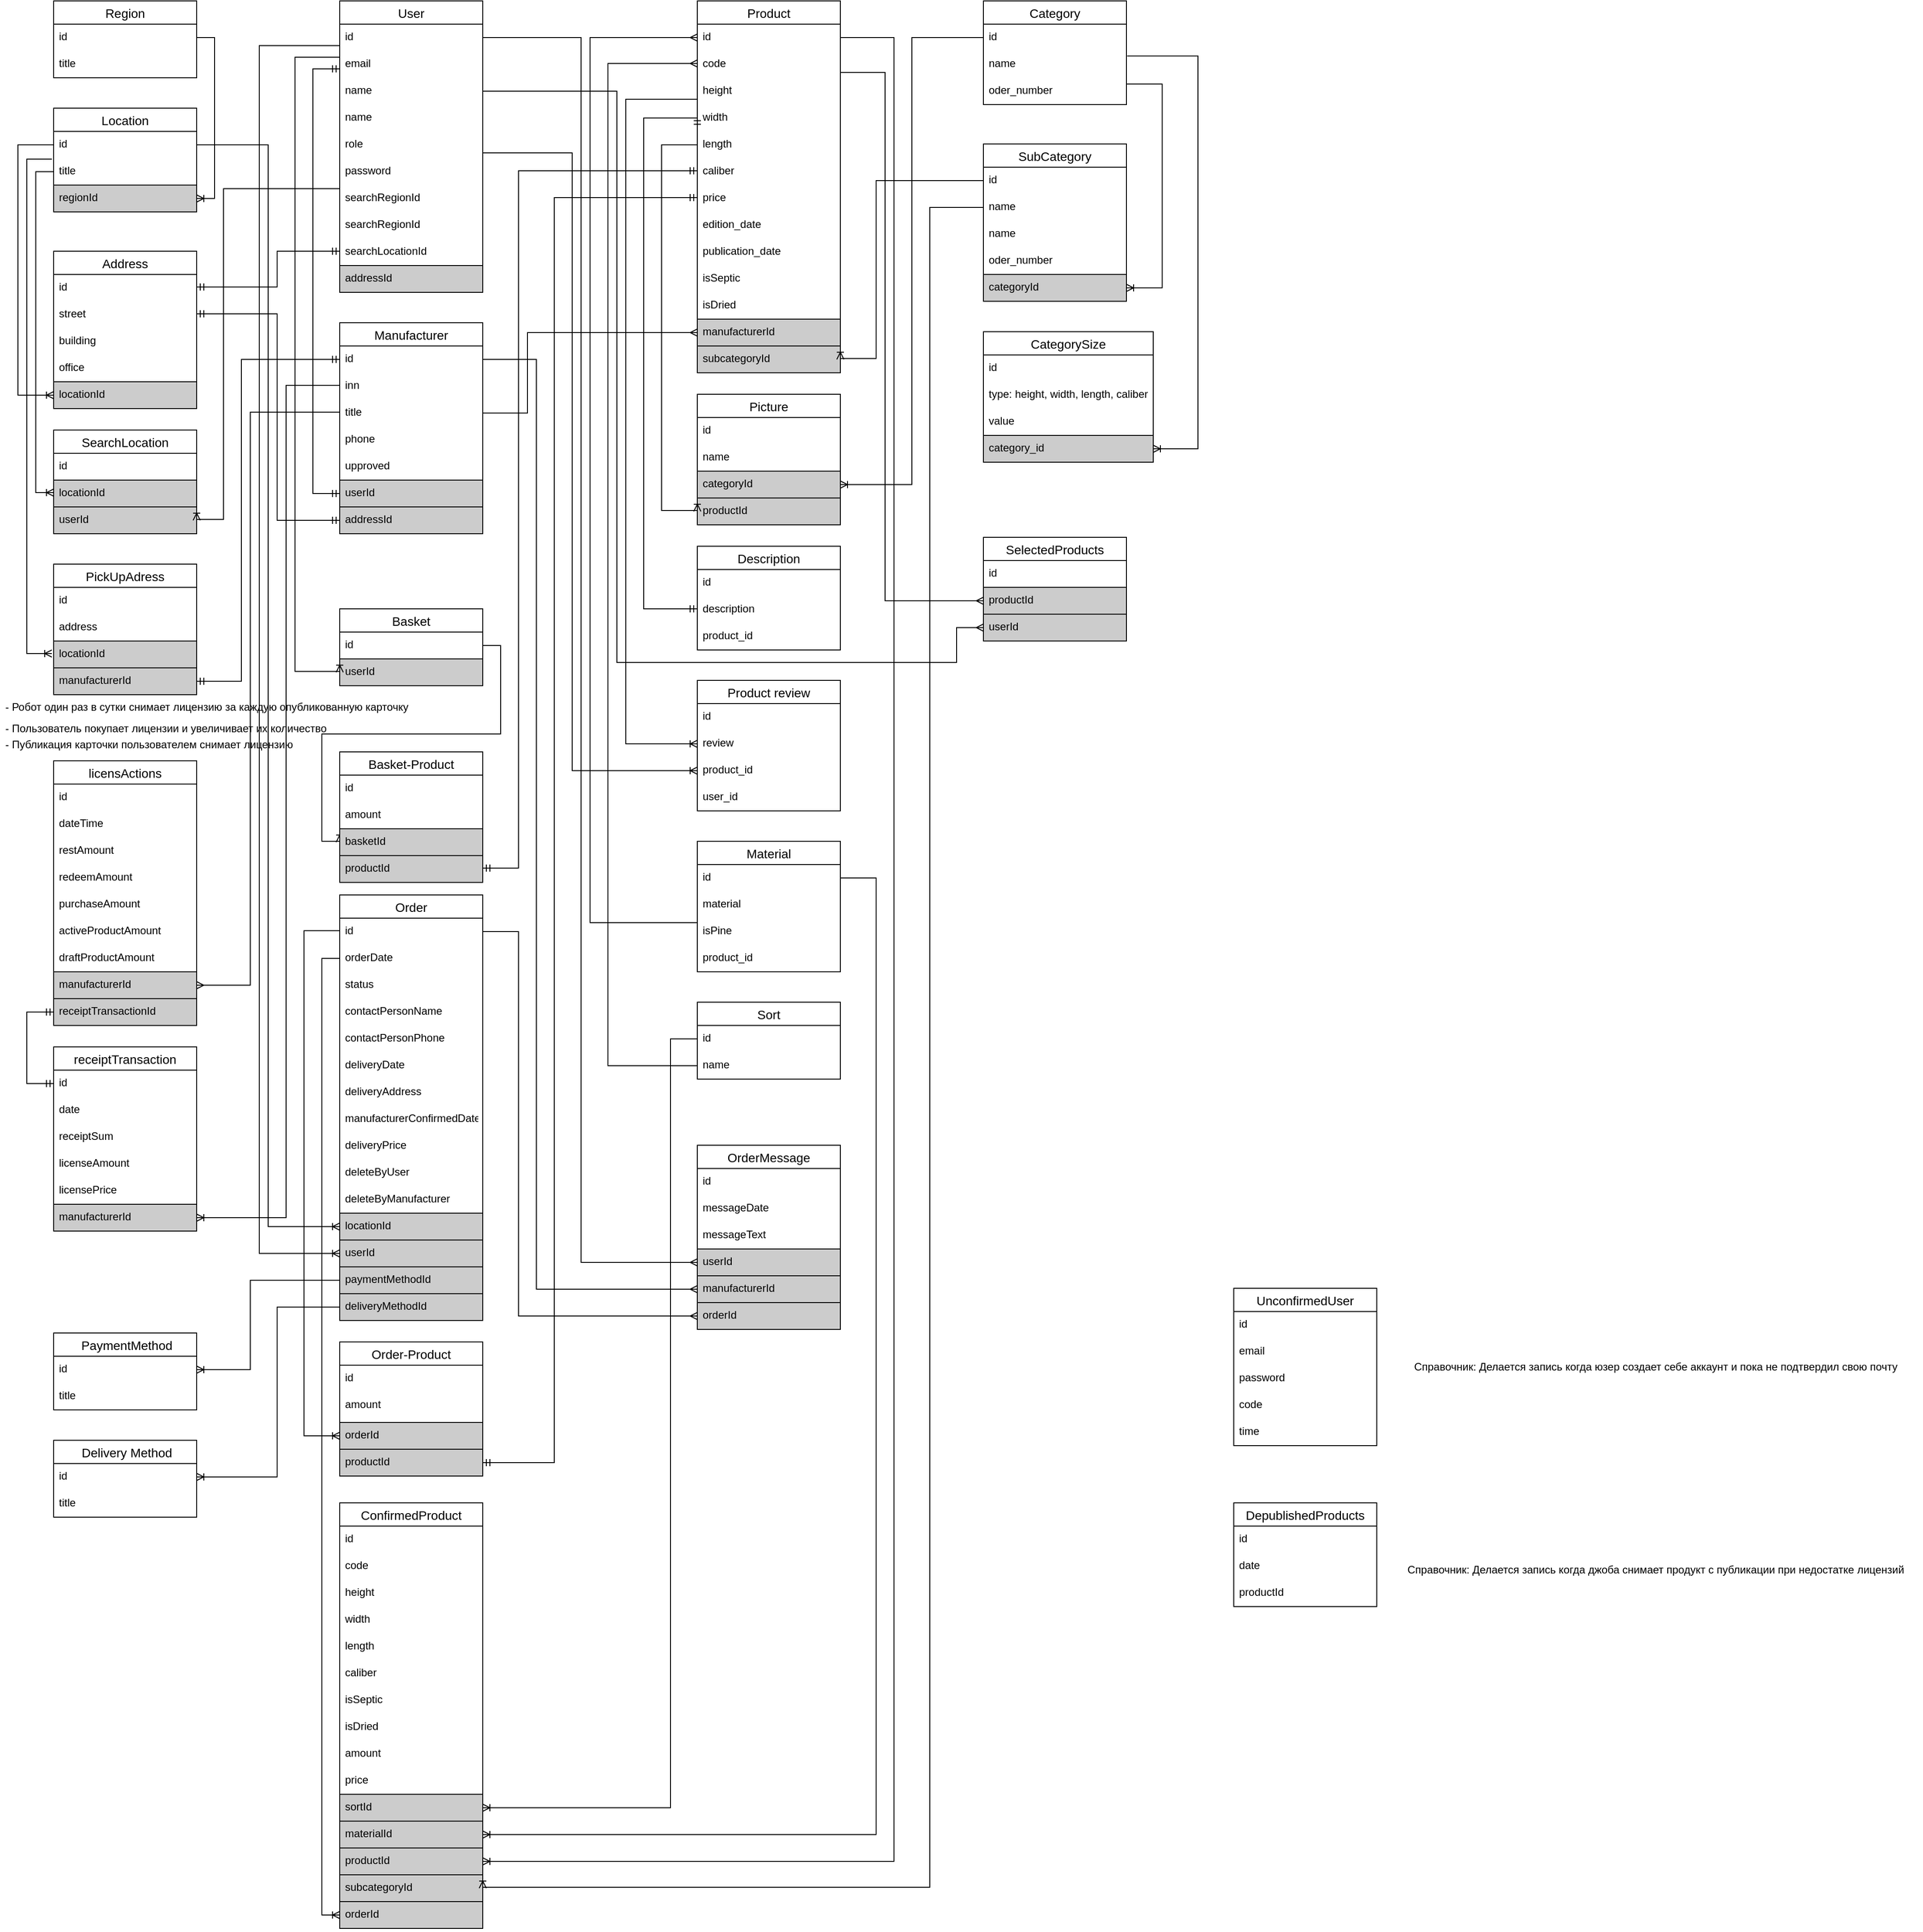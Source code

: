 <mxfile version="21.1.0" type="device">
  <diagram id="R2lEEEUBdFMjLlhIrx00" name="Page-1">
    <mxGraphModel dx="1562" dy="868" grid="1" gridSize="10" guides="1" tooltips="1" connect="1" arrows="1" fold="1" page="1" pageScale="1" pageWidth="850" pageHeight="1100" background="none" math="0" shadow="0" extFonts="Permanent Marker^https://fonts.googleapis.com/css?family=Permanent+Marker">
      <root>
        <mxCell id="0" />
        <mxCell id="1" parent="0" />
        <mxCell id="215mskKPa_Zdj2ZhL75s-25" value="Location" style="swimlane;fontStyle=0;childLayout=stackLayout;horizontal=1;startSize=26;horizontalStack=0;resizeParent=1;resizeParentMax=0;resizeLast=0;collapsible=1;marginBottom=0;align=center;fontSize=14;" parent="1" vertex="1">
          <mxGeometry x="80" y="160" width="160" height="116" as="geometry">
            <mxRectangle x="120" y="190" width="70" height="30" as="alternateBounds" />
          </mxGeometry>
        </mxCell>
        <mxCell id="215mskKPa_Zdj2ZhL75s-26" value="id" style="text;strokeColor=none;fillColor=none;spacingLeft=4;spacingRight=4;overflow=hidden;rotatable=0;points=[[0,0.5],[1,0.5]];portConstraint=eastwest;fontSize=12;" parent="215mskKPa_Zdj2ZhL75s-25" vertex="1">
          <mxGeometry y="26" width="160" height="30" as="geometry" />
        </mxCell>
        <mxCell id="215mskKPa_Zdj2ZhL75s-27" value="title" style="text;strokeColor=none;fillColor=none;spacingLeft=4;spacingRight=4;overflow=hidden;rotatable=0;points=[[0,0.5],[1,0.5]];portConstraint=eastwest;fontSize=12;" parent="215mskKPa_Zdj2ZhL75s-25" vertex="1">
          <mxGeometry y="56" width="160" height="30" as="geometry" />
        </mxCell>
        <mxCell id="zMADGAtaT2lZzUNiz_dn-12" value="regionId" style="text;strokeColor=default;fillColor=#CCCCCC;spacingLeft=4;spacingRight=4;overflow=hidden;rotatable=0;points=[[0,0.5],[1,0.5]];portConstraint=eastwest;fontSize=12;" parent="215mskKPa_Zdj2ZhL75s-25" vertex="1">
          <mxGeometry y="86" width="160" height="30" as="geometry" />
        </mxCell>
        <mxCell id="215mskKPa_Zdj2ZhL75s-31" value="Region" style="swimlane;fontStyle=0;childLayout=stackLayout;horizontal=1;startSize=26;horizontalStack=0;resizeParent=1;resizeParentMax=0;resizeLast=0;collapsible=1;marginBottom=0;align=center;fontSize=14;" parent="1" vertex="1">
          <mxGeometry x="80" y="40" width="160" height="86" as="geometry">
            <mxRectangle x="120" y="190" width="70" height="30" as="alternateBounds" />
          </mxGeometry>
        </mxCell>
        <mxCell id="215mskKPa_Zdj2ZhL75s-32" value="id" style="text;strokeColor=none;fillColor=none;spacingLeft=4;spacingRight=4;overflow=hidden;rotatable=0;points=[[0,0.5],[1,0.5]];portConstraint=eastwest;fontSize=12;" parent="215mskKPa_Zdj2ZhL75s-31" vertex="1">
          <mxGeometry y="26" width="160" height="30" as="geometry" />
        </mxCell>
        <mxCell id="215mskKPa_Zdj2ZhL75s-33" value="title" style="text;strokeColor=none;fillColor=none;spacingLeft=4;spacingRight=4;overflow=hidden;rotatable=0;points=[[0,0.5],[1,0.5]];portConstraint=eastwest;fontSize=12;" parent="215mskKPa_Zdj2ZhL75s-31" vertex="1">
          <mxGeometry y="56" width="160" height="30" as="geometry" />
        </mxCell>
        <mxCell id="dU_FyEiQkgeInnbM-0qN-7" value="Address" style="swimlane;fontStyle=0;childLayout=stackLayout;horizontal=1;startSize=26;horizontalStack=0;resizeParent=1;resizeParentMax=0;resizeLast=0;collapsible=1;marginBottom=0;align=center;fontSize=14;" parent="1" vertex="1">
          <mxGeometry x="80" y="320" width="160" height="176" as="geometry">
            <mxRectangle x="120" y="190" width="70" height="30" as="alternateBounds" />
          </mxGeometry>
        </mxCell>
        <mxCell id="dU_FyEiQkgeInnbM-0qN-8" value="id" style="text;strokeColor=none;fillColor=none;spacingLeft=4;spacingRight=4;overflow=hidden;rotatable=0;points=[[0,0.5],[1,0.5]];portConstraint=eastwest;fontSize=12;" parent="dU_FyEiQkgeInnbM-0qN-7" vertex="1">
          <mxGeometry y="26" width="160" height="30" as="geometry" />
        </mxCell>
        <mxCell id="zMADGAtaT2lZzUNiz_dn-1" value="street&#xa;" style="text;strokeColor=none;fillColor=none;spacingLeft=4;spacingRight=4;overflow=hidden;rotatable=0;points=[[0,0.5],[1,0.5]];portConstraint=eastwest;fontSize=12;" parent="dU_FyEiQkgeInnbM-0qN-7" vertex="1">
          <mxGeometry y="56" width="160" height="30" as="geometry" />
        </mxCell>
        <mxCell id="dU_FyEiQkgeInnbM-0qN-10" value="building" style="text;strokeColor=none;fillColor=none;spacingLeft=4;spacingRight=4;overflow=hidden;rotatable=0;points=[[0,0.5],[1,0.5]];portConstraint=eastwest;fontSize=12;" parent="dU_FyEiQkgeInnbM-0qN-7" vertex="1">
          <mxGeometry y="86" width="160" height="30" as="geometry" />
        </mxCell>
        <mxCell id="dU_FyEiQkgeInnbM-0qN-11" value="office" style="text;strokeColor=none;fillColor=none;spacingLeft=4;spacingRight=4;overflow=hidden;rotatable=0;points=[[0,0.5],[1,0.5]];portConstraint=eastwest;fontSize=12;" parent="dU_FyEiQkgeInnbM-0qN-7" vertex="1">
          <mxGeometry y="116" width="160" height="30" as="geometry" />
        </mxCell>
        <mxCell id="dU_FyEiQkgeInnbM-0qN-9" value="locationId" style="text;strokeColor=default;fillColor=#CCCCCC;spacingLeft=4;spacingRight=4;overflow=hidden;rotatable=0;points=[[0,0.5],[1,0.5]];portConstraint=eastwest;fontSize=12;perimeterSpacing=0;strokeWidth=1;" parent="dU_FyEiQkgeInnbM-0qN-7" vertex="1">
          <mxGeometry y="146" width="160" height="30" as="geometry" />
        </mxCell>
        <mxCell id="dU_FyEiQkgeInnbM-0qN-14" value="User" style="swimlane;fontStyle=0;childLayout=stackLayout;horizontal=1;startSize=26;horizontalStack=0;resizeParent=1;resizeParentMax=0;resizeLast=0;collapsible=1;marginBottom=0;align=center;fontSize=14;" parent="1" vertex="1">
          <mxGeometry x="400" y="40" width="160" height="326" as="geometry">
            <mxRectangle x="120" y="190" width="70" height="30" as="alternateBounds" />
          </mxGeometry>
        </mxCell>
        <mxCell id="dU_FyEiQkgeInnbM-0qN-15" value="id" style="text;strokeColor=none;fillColor=none;spacingLeft=4;spacingRight=4;overflow=hidden;rotatable=0;points=[[0,0.5],[1,0.5]];portConstraint=eastwest;fontSize=12;" parent="dU_FyEiQkgeInnbM-0qN-14" vertex="1">
          <mxGeometry y="26" width="160" height="30" as="geometry" />
        </mxCell>
        <mxCell id="mSUnYjyV9Mjy9AwN-tLg-14" value="email" style="text;strokeColor=none;fillColor=none;spacingLeft=4;spacingRight=4;overflow=hidden;rotatable=0;points=[[0,0.5],[1,0.5]];portConstraint=eastwest;fontSize=12;" parent="dU_FyEiQkgeInnbM-0qN-14" vertex="1">
          <mxGeometry y="56" width="160" height="30" as="geometry" />
        </mxCell>
        <mxCell id="2CG8V7tQ6VWG1_GTl4HQ-15" value="name" style="text;strokeColor=none;fillColor=none;spacingLeft=4;spacingRight=4;overflow=hidden;rotatable=0;points=[[0,0.5],[1,0.5]];portConstraint=eastwest;fontSize=12;" parent="dU_FyEiQkgeInnbM-0qN-14" vertex="1">
          <mxGeometry y="86" width="160" height="30" as="geometry" />
        </mxCell>
        <mxCell id="dU_FyEiQkgeInnbM-0qN-23" value="name" style="text;strokeColor=none;fillColor=none;spacingLeft=4;spacingRight=4;overflow=hidden;rotatable=0;points=[[0,0.5],[1,0.5]];portConstraint=eastwest;fontSize=12;" parent="dU_FyEiQkgeInnbM-0qN-14" vertex="1">
          <mxGeometry y="116" width="160" height="30" as="geometry" />
        </mxCell>
        <mxCell id="mSUnYjyV9Mjy9AwN-tLg-16" value="role" style="text;strokeColor=none;fillColor=none;spacingLeft=4;spacingRight=4;overflow=hidden;rotatable=0;points=[[0,0.5],[1,0.5]];portConstraint=eastwest;fontSize=12;" parent="dU_FyEiQkgeInnbM-0qN-14" vertex="1">
          <mxGeometry y="146" width="160" height="30" as="geometry" />
        </mxCell>
        <mxCell id="mSUnYjyV9Mjy9AwN-tLg-15" value="password" style="text;strokeColor=none;fillColor=none;spacingLeft=4;spacingRight=4;overflow=hidden;rotatable=0;points=[[0,0.5],[1,0.5]];portConstraint=eastwest;fontSize=12;" parent="dU_FyEiQkgeInnbM-0qN-14" vertex="1">
          <mxGeometry y="176" width="160" height="30" as="geometry" />
        </mxCell>
        <mxCell id="2CG8V7tQ6VWG1_GTl4HQ-9" value="searchRegionId" style="text;strokeColor=none;fillColor=none;spacingLeft=4;spacingRight=4;overflow=hidden;rotatable=0;points=[[0,0.5],[1,0.5]];portConstraint=eastwest;fontSize=12;" parent="dU_FyEiQkgeInnbM-0qN-14" vertex="1">
          <mxGeometry y="206" width="160" height="30" as="geometry" />
        </mxCell>
        <mxCell id="2CG8V7tQ6VWG1_GTl4HQ-45" value="searchRegionId" style="text;strokeColor=none;fillColor=none;spacingLeft=4;spacingRight=4;overflow=hidden;rotatable=0;points=[[0,0.5],[1,0.5]];portConstraint=eastwest;fontSize=12;" parent="dU_FyEiQkgeInnbM-0qN-14" vertex="1">
          <mxGeometry y="236" width="160" height="30" as="geometry" />
        </mxCell>
        <mxCell id="2CG8V7tQ6VWG1_GTl4HQ-10" value="searchLocationId" style="text;strokeColor=none;fillColor=none;spacingLeft=4;spacingRight=4;overflow=hidden;rotatable=0;points=[[0,0.5],[1,0.5]];portConstraint=eastwest;fontSize=12;" parent="dU_FyEiQkgeInnbM-0qN-14" vertex="1">
          <mxGeometry y="266" width="160" height="30" as="geometry" />
        </mxCell>
        <mxCell id="2CG8V7tQ6VWG1_GTl4HQ-34" value="addressId" style="text;strokeColor=default;fillColor=#CCCCCC;spacingLeft=4;spacingRight=4;overflow=hidden;rotatable=0;points=[[0,0.5],[1,0.5]];portConstraint=eastwest;fontSize=12;perimeterSpacing=0;strokeWidth=1;" parent="dU_FyEiQkgeInnbM-0qN-14" vertex="1">
          <mxGeometry y="296" width="160" height="30" as="geometry" />
        </mxCell>
        <mxCell id="mSUnYjyV9Mjy9AwN-tLg-9" value="Basket" style="swimlane;fontStyle=0;childLayout=stackLayout;horizontal=1;startSize=26;horizontalStack=0;resizeParent=1;resizeParentMax=0;resizeLast=0;collapsible=1;marginBottom=0;align=center;fontSize=14;" parent="1" vertex="1">
          <mxGeometry x="400" y="720" width="160" height="86" as="geometry">
            <mxRectangle x="400" y="720" width="70" height="30" as="alternateBounds" />
          </mxGeometry>
        </mxCell>
        <mxCell id="mSUnYjyV9Mjy9AwN-tLg-10" value="id" style="text;strokeColor=none;fillColor=none;spacingLeft=4;spacingRight=4;overflow=hidden;rotatable=0;points=[[0,0.5],[1,0.5]];portConstraint=eastwest;fontSize=12;" parent="mSUnYjyV9Mjy9AwN-tLg-9" vertex="1">
          <mxGeometry y="26" width="160" height="30" as="geometry" />
        </mxCell>
        <mxCell id="2CG8V7tQ6VWG1_GTl4HQ-39" value="userId&#xa;" style="text;spacingLeft=4;spacingRight=4;overflow=hidden;rotatable=0;points=[[0,0.5],[1,0.5]];portConstraint=eastwest;fontSize=12;fillColor=#CCCCCC;strokeColor=default;" parent="mSUnYjyV9Mjy9AwN-tLg-9" vertex="1">
          <mxGeometry y="56" width="160" height="30" as="geometry" />
        </mxCell>
        <mxCell id="mSUnYjyV9Mjy9AwN-tLg-23" value="" style="edgeStyle=orthogonalEdgeStyle;fontSize=12;html=1;endArrow=ERoneToMany;rounded=0;fontFamily=Helvetica;fontColor=default;entryX=0;entryY=0.5;entryDx=0;entryDy=0;" parent="1" target="2CG8V7tQ6VWG1_GTl4HQ-39" edge="1">
          <mxGeometry width="100" height="100" relative="1" as="geometry">
            <mxPoint x="400" y="103" as="sourcePoint" />
            <mxPoint x="400" y="940" as="targetPoint" />
            <Array as="points">
              <mxPoint x="350" y="103" />
              <mxPoint x="350" y="790" />
            </Array>
          </mxGeometry>
        </mxCell>
        <mxCell id="mSUnYjyV9Mjy9AwN-tLg-24" value="Product" style="swimlane;fontStyle=0;childLayout=stackLayout;horizontal=1;startSize=26;horizontalStack=0;resizeParent=1;resizeParentMax=0;resizeLast=0;collapsible=1;marginBottom=0;align=center;fontSize=14;" parent="1" vertex="1">
          <mxGeometry x="800" y="40" width="160" height="416" as="geometry">
            <mxRectangle x="120" y="190" width="70" height="30" as="alternateBounds" />
          </mxGeometry>
        </mxCell>
        <mxCell id="mSUnYjyV9Mjy9AwN-tLg-25" value="id" style="text;strokeColor=none;fillColor=none;spacingLeft=4;spacingRight=4;overflow=hidden;rotatable=0;points=[[0,0.5],[1,0.5]];portConstraint=eastwest;fontSize=12;" parent="mSUnYjyV9Mjy9AwN-tLg-24" vertex="1">
          <mxGeometry y="26" width="160" height="30" as="geometry" />
        </mxCell>
        <mxCell id="mSUnYjyV9Mjy9AwN-tLg-26" value="code" style="text;strokeColor=none;fillColor=none;spacingLeft=4;spacingRight=4;overflow=hidden;rotatable=0;points=[[0,0.5],[1,0.5]];portConstraint=eastwest;fontSize=12;" parent="mSUnYjyV9Mjy9AwN-tLg-24" vertex="1">
          <mxGeometry y="56" width="160" height="30" as="geometry" />
        </mxCell>
        <mxCell id="i0SSRUhzGFpsq5DxQJR4-9" value="height" style="text;strokeColor=none;fillColor=none;spacingLeft=4;spacingRight=4;overflow=hidden;rotatable=0;points=[[0,0.5],[1,0.5]];portConstraint=eastwest;fontSize=12;" parent="mSUnYjyV9Mjy9AwN-tLg-24" vertex="1">
          <mxGeometry y="86" width="160" height="30" as="geometry" />
        </mxCell>
        <mxCell id="i0SSRUhzGFpsq5DxQJR4-10" value="width" style="text;strokeColor=none;fillColor=none;spacingLeft=4;spacingRight=4;overflow=hidden;rotatable=0;points=[[0,0.5],[1,0.5]];portConstraint=eastwest;fontSize=12;" parent="mSUnYjyV9Mjy9AwN-tLg-24" vertex="1">
          <mxGeometry y="116" width="160" height="30" as="geometry" />
        </mxCell>
        <mxCell id="i0SSRUhzGFpsq5DxQJR4-11" value="length" style="text;strokeColor=none;fillColor=none;spacingLeft=4;spacingRight=4;overflow=hidden;rotatable=0;points=[[0,0.5],[1,0.5]];portConstraint=eastwest;fontSize=12;" parent="mSUnYjyV9Mjy9AwN-tLg-24" vertex="1">
          <mxGeometry y="146" width="160" height="30" as="geometry" />
        </mxCell>
        <mxCell id="i0SSRUhzGFpsq5DxQJR4-12" value="caliber" style="text;strokeColor=none;fillColor=none;spacingLeft=4;spacingRight=4;overflow=hidden;rotatable=0;points=[[0,0.5],[1,0.5]];portConstraint=eastwest;fontSize=12;" parent="mSUnYjyV9Mjy9AwN-tLg-24" vertex="1">
          <mxGeometry y="176" width="160" height="30" as="geometry" />
        </mxCell>
        <mxCell id="mSUnYjyV9Mjy9AwN-tLg-47" value="price" style="text;strokeColor=none;fillColor=none;spacingLeft=4;spacingRight=4;overflow=hidden;rotatable=0;points=[[0,0.5],[1,0.5]];portConstraint=eastwest;fontSize=12;" parent="mSUnYjyV9Mjy9AwN-tLg-24" vertex="1">
          <mxGeometry y="206" width="160" height="30" as="geometry" />
        </mxCell>
        <mxCell id="mSUnYjyV9Mjy9AwN-tLg-77" value="edition_date" style="text;strokeColor=none;fillColor=none;spacingLeft=4;spacingRight=4;overflow=hidden;rotatable=0;points=[[0,0.5],[1,0.5]];portConstraint=eastwest;fontSize=12;" parent="mSUnYjyV9Mjy9AwN-tLg-24" vertex="1">
          <mxGeometry y="236" width="160" height="30" as="geometry" />
        </mxCell>
        <mxCell id="mSUnYjyV9Mjy9AwN-tLg-76" value="publicаtion_date" style="text;strokeColor=none;fillColor=none;spacingLeft=4;spacingRight=4;overflow=hidden;rotatable=0;points=[[0,0.5],[1,0.5]];portConstraint=eastwest;fontSize=12;" parent="mSUnYjyV9Mjy9AwN-tLg-24" vertex="1">
          <mxGeometry y="266" width="160" height="30" as="geometry" />
        </mxCell>
        <mxCell id="mBtIdnvaeT6EIQ9nI6y4-9" value="isSeptic" style="text;strokeColor=none;fillColor=none;spacingLeft=4;spacingRight=4;overflow=hidden;rotatable=0;points=[[0,0.5],[1,0.5]];portConstraint=eastwest;fontSize=12;" parent="mSUnYjyV9Mjy9AwN-tLg-24" vertex="1">
          <mxGeometry y="296" width="160" height="30" as="geometry" />
        </mxCell>
        <mxCell id="i0SSRUhzGFpsq5DxQJR4-13" value="isDried" style="text;strokeColor=none;fillColor=none;spacingLeft=4;spacingRight=4;overflow=hidden;rotatable=0;points=[[0,0.5],[1,0.5]];portConstraint=eastwest;fontSize=12;" parent="mSUnYjyV9Mjy9AwN-tLg-24" vertex="1">
          <mxGeometry y="326" width="160" height="30" as="geometry" />
        </mxCell>
        <mxCell id="mSUnYjyV9Mjy9AwN-tLg-45" value="manufacturerId" style="text;strokeColor=default;fillColor=#CCCCCC;spacingLeft=4;spacingRight=4;overflow=hidden;rotatable=0;points=[[0,0.5],[1,0.5]];portConstraint=eastwest;fontSize=12;" parent="mSUnYjyV9Mjy9AwN-tLg-24" vertex="1">
          <mxGeometry y="356" width="160" height="30" as="geometry" />
        </mxCell>
        <mxCell id="mSUnYjyV9Mjy9AwN-tLg-56" value="subcategoryId" style="text;strokeColor=default;fillColor=#CCCCCC;spacingLeft=4;spacingRight=4;overflow=hidden;rotatable=0;points=[[0,0.5],[1,0.5]];portConstraint=eastwest;fontSize=12;" parent="mSUnYjyV9Mjy9AwN-tLg-24" vertex="1">
          <mxGeometry y="386" width="160" height="30" as="geometry" />
        </mxCell>
        <mxCell id="mSUnYjyV9Mjy9AwN-tLg-31" value="Category" style="swimlane;fontStyle=0;childLayout=stackLayout;horizontal=1;startSize=26;horizontalStack=0;resizeParent=1;resizeParentMax=0;resizeLast=0;collapsible=1;marginBottom=0;align=center;fontSize=14;" parent="1" vertex="1">
          <mxGeometry x="1120" y="40" width="160" height="116" as="geometry">
            <mxRectangle x="120" y="190" width="70" height="30" as="alternateBounds" />
          </mxGeometry>
        </mxCell>
        <mxCell id="mSUnYjyV9Mjy9AwN-tLg-32" value="id" style="text;strokeColor=none;fillColor=none;spacingLeft=4;spacingRight=4;overflow=hidden;rotatable=0;points=[[0,0.5],[1,0.5]];portConstraint=eastwest;fontSize=12;" parent="mSUnYjyV9Mjy9AwN-tLg-31" vertex="1">
          <mxGeometry y="26" width="160" height="30" as="geometry" />
        </mxCell>
        <mxCell id="mSUnYjyV9Mjy9AwN-tLg-33" value="name" style="text;strokeColor=none;fillColor=none;spacingLeft=4;spacingRight=4;overflow=hidden;rotatable=0;points=[[0,0.5],[1,0.5]];portConstraint=eastwest;fontSize=12;" parent="mSUnYjyV9Mjy9AwN-tLg-31" vertex="1">
          <mxGeometry y="56" width="160" height="30" as="geometry" />
        </mxCell>
        <mxCell id="mSUnYjyV9Mjy9AwN-tLg-57" value="oder_number" style="text;strokeColor=none;fillColor=none;spacingLeft=4;spacingRight=4;overflow=hidden;rotatable=0;points=[[0,0.5],[1,0.5]];portConstraint=eastwest;fontSize=12;" parent="mSUnYjyV9Mjy9AwN-tLg-31" vertex="1">
          <mxGeometry y="86" width="160" height="30" as="geometry" />
        </mxCell>
        <mxCell id="mSUnYjyV9Mjy9AwN-tLg-38" value="" style="edgeStyle=orthogonalEdgeStyle;fontSize=12;html=1;endArrow=ERoneToMany;rounded=0;fontFamily=Helvetica;fontColor=default;entryX=0;entryY=0.5;entryDx=0;entryDy=0;exitX=1;exitY=0.5;exitDx=0;exitDy=0;" parent="1" source="mSUnYjyV9Mjy9AwN-tLg-10" target="i0SSRUhzGFpsq5DxQJR4-17" edge="1">
          <mxGeometry width="100" height="100" relative="1" as="geometry">
            <mxPoint x="560" y="820" as="sourcePoint" />
            <mxPoint x="610" y="390" as="targetPoint" />
            <Array as="points">
              <mxPoint x="580" y="761" />
              <mxPoint x="580" y="860" />
              <mxPoint x="380" y="860" />
              <mxPoint x="380" y="980" />
            </Array>
          </mxGeometry>
        </mxCell>
        <mxCell id="mSUnYjyV9Mjy9AwN-tLg-39" value="SubCategory" style="swimlane;fontStyle=0;childLayout=stackLayout;horizontal=1;startSize=26;horizontalStack=0;resizeParent=1;resizeParentMax=0;resizeLast=0;collapsible=1;marginBottom=0;align=center;fontSize=14;" parent="1" vertex="1">
          <mxGeometry x="1120" y="200" width="160" height="176" as="geometry">
            <mxRectangle x="120" y="190" width="70" height="30" as="alternateBounds" />
          </mxGeometry>
        </mxCell>
        <mxCell id="mSUnYjyV9Mjy9AwN-tLg-40" value="id" style="text;strokeColor=none;fillColor=none;spacingLeft=4;spacingRight=4;overflow=hidden;rotatable=0;points=[[0,0.5],[1,0.5]];portConstraint=eastwest;fontSize=12;" parent="mSUnYjyV9Mjy9AwN-tLg-39" vertex="1">
          <mxGeometry y="26" width="160" height="30" as="geometry" />
        </mxCell>
        <mxCell id="mSUnYjyV9Mjy9AwN-tLg-41" value="name" style="text;strokeColor=none;fillColor=none;spacingLeft=4;spacingRight=4;overflow=hidden;rotatable=0;points=[[0,0.5],[1,0.5]];portConstraint=eastwest;fontSize=12;" parent="mSUnYjyV9Mjy9AwN-tLg-39" vertex="1">
          <mxGeometry y="56" width="160" height="30" as="geometry" />
        </mxCell>
        <mxCell id="mSUnYjyV9Mjy9AwN-tLg-149" value="name" style="text;strokeColor=none;fillColor=none;spacingLeft=4;spacingRight=4;overflow=hidden;rotatable=0;points=[[0,0.5],[1,0.5]];portConstraint=eastwest;fontSize=12;" parent="mSUnYjyV9Mjy9AwN-tLg-39" vertex="1">
          <mxGeometry y="86" width="160" height="30" as="geometry" />
        </mxCell>
        <mxCell id="mSUnYjyV9Mjy9AwN-tLg-60" value="oder_number" style="text;strokeColor=none;fillColor=none;spacingLeft=4;spacingRight=4;overflow=hidden;rotatable=0;points=[[0,0.5],[1,0.5]];portConstraint=eastwest;fontSize=12;" parent="mSUnYjyV9Mjy9AwN-tLg-39" vertex="1">
          <mxGeometry y="116" width="160" height="30" as="geometry" />
        </mxCell>
        <mxCell id="mSUnYjyV9Mjy9AwN-tLg-148" value="categoryId" style="text;strokeColor=default;fillColor=#CCCCCC;spacingLeft=4;spacingRight=4;overflow=hidden;rotatable=0;points=[[0,0.5],[1,0.5]];portConstraint=eastwest;fontSize=12;" parent="mSUnYjyV9Mjy9AwN-tLg-39" vertex="1">
          <mxGeometry y="146" width="160" height="30" as="geometry" />
        </mxCell>
        <mxCell id="mSUnYjyV9Mjy9AwN-tLg-44" value="" style="edgeStyle=orthogonalEdgeStyle;fontSize=12;html=1;endArrow=ERoneToMany;rounded=0;fontFamily=Helvetica;fontColor=default;" parent="1" target="mSUnYjyV9Mjy9AwN-tLg-148" edge="1">
          <mxGeometry width="100" height="100" relative="1" as="geometry">
            <mxPoint x="1280" y="133" as="sourcePoint" />
            <mxPoint x="1280" y="280" as="targetPoint" />
            <Array as="points">
              <mxPoint x="1320" y="133" />
              <mxPoint x="1320" y="361" />
            </Array>
          </mxGeometry>
        </mxCell>
        <mxCell id="mSUnYjyV9Mjy9AwN-tLg-46" value="" style="edgeStyle=orthogonalEdgeStyle;fontSize=12;html=1;endArrow=ERmany;rounded=0;fontFamily=Helvetica;fontColor=default;entryX=0;entryY=0.5;entryDx=0;entryDy=0;exitX=1;exitY=0.5;exitDx=0;exitDy=0;" parent="1" source="2CG8V7tQ6VWG1_GTl4HQ-27" target="mSUnYjyV9Mjy9AwN-tLg-45" edge="1">
          <mxGeometry width="100" height="100" relative="1" as="geometry">
            <mxPoint x="560" y="230" as="sourcePoint" />
            <mxPoint x="660" y="-20" as="targetPoint" />
            <Array as="points">
              <mxPoint x="610" y="501" />
              <mxPoint x="610" y="411" />
            </Array>
          </mxGeometry>
        </mxCell>
        <mxCell id="mSUnYjyV9Mjy9AwN-tLg-51" value="Description" style="swimlane;fontStyle=0;childLayout=stackLayout;horizontal=1;startSize=26;horizontalStack=0;resizeParent=1;resizeParentMax=0;resizeLast=0;collapsible=1;marginBottom=0;align=center;fontSize=14;" parent="1" vertex="1">
          <mxGeometry x="800" y="650" width="160" height="116" as="geometry">
            <mxRectangle x="120" y="190" width="70" height="30" as="alternateBounds" />
          </mxGeometry>
        </mxCell>
        <mxCell id="mSUnYjyV9Mjy9AwN-tLg-52" value="id" style="text;strokeColor=none;fillColor=none;spacingLeft=4;spacingRight=4;overflow=hidden;rotatable=0;points=[[0,0.5],[1,0.5]];portConstraint=eastwest;fontSize=12;" parent="mSUnYjyV9Mjy9AwN-tLg-51" vertex="1">
          <mxGeometry y="26" width="160" height="30" as="geometry" />
        </mxCell>
        <mxCell id="mSUnYjyV9Mjy9AwN-tLg-53" value="description" style="text;strokeColor=none;fillColor=none;spacingLeft=4;spacingRight=4;overflow=hidden;rotatable=0;points=[[0,0.5],[1,0.5]];portConstraint=eastwest;fontSize=12;" parent="mSUnYjyV9Mjy9AwN-tLg-51" vertex="1">
          <mxGeometry y="56" width="160" height="30" as="geometry" />
        </mxCell>
        <mxCell id="mSUnYjyV9Mjy9AwN-tLg-153" value="product_id" style="text;strokeColor=none;fillColor=none;spacingLeft=4;spacingRight=4;overflow=hidden;rotatable=0;points=[[0,0.5],[1,0.5]];portConstraint=eastwest;fontSize=12;" parent="mSUnYjyV9Mjy9AwN-tLg-51" vertex="1">
          <mxGeometry y="86" width="160" height="30" as="geometry" />
        </mxCell>
        <mxCell id="mSUnYjyV9Mjy9AwN-tLg-62" value="Product review" style="swimlane;fontStyle=0;childLayout=stackLayout;horizontal=1;startSize=26;horizontalStack=0;resizeParent=1;resizeParentMax=0;resizeLast=0;collapsible=1;marginBottom=0;align=center;fontSize=14;" parent="1" vertex="1">
          <mxGeometry x="800" y="800" width="160" height="146" as="geometry">
            <mxRectangle x="120" y="190" width="70" height="30" as="alternateBounds" />
          </mxGeometry>
        </mxCell>
        <mxCell id="mSUnYjyV9Mjy9AwN-tLg-63" value="id" style="text;strokeColor=none;fillColor=none;spacingLeft=4;spacingRight=4;overflow=hidden;rotatable=0;points=[[0,0.5],[1,0.5]];portConstraint=eastwest;fontSize=12;" parent="mSUnYjyV9Mjy9AwN-tLg-62" vertex="1">
          <mxGeometry y="26" width="160" height="30" as="geometry" />
        </mxCell>
        <mxCell id="mSUnYjyV9Mjy9AwN-tLg-64" value="review" style="text;strokeColor=none;fillColor=none;spacingLeft=4;spacingRight=4;overflow=hidden;rotatable=0;points=[[0,0.5],[1,0.5]];portConstraint=eastwest;fontSize=12;" parent="mSUnYjyV9Mjy9AwN-tLg-62" vertex="1">
          <mxGeometry y="56" width="160" height="30" as="geometry" />
        </mxCell>
        <mxCell id="mSUnYjyV9Mjy9AwN-tLg-65" value="product_id" style="text;strokeColor=none;fillColor=none;spacingLeft=4;spacingRight=4;overflow=hidden;rotatable=0;points=[[0,0.5],[1,0.5]];portConstraint=eastwest;fontSize=12;" parent="mSUnYjyV9Mjy9AwN-tLg-62" vertex="1">
          <mxGeometry y="86" width="160" height="30" as="geometry" />
        </mxCell>
        <mxCell id="mSUnYjyV9Mjy9AwN-tLg-75" value="user_id" style="text;strokeColor=none;fillColor=none;spacingLeft=4;spacingRight=4;overflow=hidden;rotatable=0;points=[[0,0.5],[1,0.5]];portConstraint=eastwest;fontSize=12;" parent="mSUnYjyV9Mjy9AwN-tLg-62" vertex="1">
          <mxGeometry y="116" width="160" height="30" as="geometry" />
        </mxCell>
        <mxCell id="mSUnYjyV9Mjy9AwN-tLg-66" value="" style="edgeStyle=orthogonalEdgeStyle;fontSize=12;html=1;endArrow=ERoneToMany;rounded=0;fontFamily=Helvetica;fontColor=default;entryX=0;entryY=0.5;entryDx=0;entryDy=0;" parent="1" target="mSUnYjyV9Mjy9AwN-tLg-64" edge="1">
          <mxGeometry width="100" height="100" relative="1" as="geometry">
            <mxPoint x="800" y="150" as="sourcePoint" />
            <mxPoint x="710.0" y="481" as="targetPoint" />
            <Array as="points">
              <mxPoint x="720" y="150" />
              <mxPoint x="720" y="871" />
            </Array>
          </mxGeometry>
        </mxCell>
        <mxCell id="mSUnYjyV9Mjy9AwN-tLg-68" value="Picture" style="swimlane;fontStyle=0;childLayout=stackLayout;horizontal=1;startSize=26;horizontalStack=0;resizeParent=1;resizeParentMax=0;resizeLast=0;collapsible=1;marginBottom=0;align=center;fontSize=14;" parent="1" vertex="1">
          <mxGeometry x="800" y="480" width="160" height="146" as="geometry">
            <mxRectangle x="120" y="190" width="70" height="30" as="alternateBounds" />
          </mxGeometry>
        </mxCell>
        <mxCell id="mSUnYjyV9Mjy9AwN-tLg-69" value="id" style="text;strokeColor=none;fillColor=none;spacingLeft=4;spacingRight=4;overflow=hidden;rotatable=0;points=[[0,0.5],[1,0.5]];portConstraint=eastwest;fontSize=12;" parent="mSUnYjyV9Mjy9AwN-tLg-68" vertex="1">
          <mxGeometry y="26" width="160" height="30" as="geometry" />
        </mxCell>
        <mxCell id="mSUnYjyV9Mjy9AwN-tLg-70" value="name" style="text;strokeColor=none;fillColor=none;spacingLeft=4;spacingRight=4;overflow=hidden;rotatable=0;points=[[0,0.5],[1,0.5]];portConstraint=eastwest;fontSize=12;" parent="mSUnYjyV9Mjy9AwN-tLg-68" vertex="1">
          <mxGeometry y="56" width="160" height="30" as="geometry" />
        </mxCell>
        <mxCell id="mSUnYjyV9Mjy9AwN-tLg-145" value="categoryId" style="text;strokeColor=default;fillColor=#CCCCCC;spacingLeft=4;spacingRight=4;overflow=hidden;rotatable=0;points=[[0,0.5],[1,0.5]];portConstraint=eastwest;fontSize=12;" parent="mSUnYjyV9Mjy9AwN-tLg-68" vertex="1">
          <mxGeometry y="86" width="160" height="30" as="geometry" />
        </mxCell>
        <mxCell id="mSUnYjyV9Mjy9AwN-tLg-112" value="productId" style="text;strokeColor=default;fillColor=#CCCCCC;spacingLeft=4;spacingRight=4;overflow=hidden;rotatable=0;points=[[0,0.5],[1,0.5]];portConstraint=eastwest;fontSize=12;" parent="mSUnYjyV9Mjy9AwN-tLg-68" vertex="1">
          <mxGeometry y="116" width="160" height="30" as="geometry" />
        </mxCell>
        <mxCell id="mSUnYjyV9Mjy9AwN-tLg-72" value="" style="edgeStyle=orthogonalEdgeStyle;fontSize=12;html=1;endArrow=ERoneToMany;rounded=0;fontFamily=Helvetica;fontColor=default;entryX=0;entryY=0.5;entryDx=0;entryDy=0;exitX=0;exitY=0.5;exitDx=0;exitDy=0;" parent="1" source="mSUnYjyV9Mjy9AwN-tLg-76" target="mSUnYjyV9Mjy9AwN-tLg-112" edge="1">
          <mxGeometry width="100" height="100" relative="1" as="geometry">
            <mxPoint x="800" y="351" as="sourcePoint" />
            <mxPoint x="630" y="460" as="targetPoint" />
            <Array as="points">
              <mxPoint x="760" y="201" />
              <mxPoint x="760" y="610" />
              <mxPoint x="800" y="610" />
            </Array>
          </mxGeometry>
        </mxCell>
        <mxCell id="mSUnYjyV9Mjy9AwN-tLg-74" value="" style="edgeStyle=orthogonalEdgeStyle;fontSize=12;html=1;endArrow=ERoneToMany;rounded=0;fontFamily=Helvetica;fontColor=default;" parent="1" edge="1">
          <mxGeometry width="100" height="100" relative="1" as="geometry">
            <mxPoint x="560" y="210" as="sourcePoint" />
            <mxPoint x="800" y="901" as="targetPoint" />
            <Array as="points">
              <mxPoint x="660" y="210" />
              <mxPoint x="660" y="901" />
            </Array>
          </mxGeometry>
        </mxCell>
        <mxCell id="mSUnYjyV9Mjy9AwN-tLg-82" value="CategorySize" style="swimlane;fontStyle=0;childLayout=stackLayout;horizontal=1;startSize=26;horizontalStack=0;resizeParent=1;resizeParentMax=0;resizeLast=0;collapsible=1;marginBottom=0;align=center;fontSize=14;" parent="1" vertex="1">
          <mxGeometry x="1120" y="410" width="190" height="146" as="geometry">
            <mxRectangle x="120" y="190" width="70" height="30" as="alternateBounds" />
          </mxGeometry>
        </mxCell>
        <mxCell id="mSUnYjyV9Mjy9AwN-tLg-83" value="id" style="text;strokeColor=none;fillColor=none;spacingLeft=4;spacingRight=4;overflow=hidden;rotatable=0;points=[[0,0.5],[1,0.5]];portConstraint=eastwest;fontSize=12;" parent="mSUnYjyV9Mjy9AwN-tLg-82" vertex="1">
          <mxGeometry y="26" width="190" height="30" as="geometry" />
        </mxCell>
        <mxCell id="mSUnYjyV9Mjy9AwN-tLg-84" value="type: height, width, length, caliber" style="text;strokeColor=none;fillColor=none;spacingLeft=4;spacingRight=4;overflow=hidden;rotatable=0;points=[[0,0.5],[1,0.5]];portConstraint=eastwest;fontSize=12;" parent="mSUnYjyV9Mjy9AwN-tLg-82" vertex="1">
          <mxGeometry y="56" width="190" height="30" as="geometry" />
        </mxCell>
        <mxCell id="mSUnYjyV9Mjy9AwN-tLg-85" value="value" style="text;strokeColor=none;fillColor=none;spacingLeft=4;spacingRight=4;overflow=hidden;rotatable=0;points=[[0,0.5],[1,0.5]];portConstraint=eastwest;fontSize=12;" parent="mSUnYjyV9Mjy9AwN-tLg-82" vertex="1">
          <mxGeometry y="86" width="190" height="30" as="geometry" />
        </mxCell>
        <mxCell id="s11g0iEi3e6Yz4RvBm3U-9" value="category_id" style="text;strokeColor=default;fillColor=#CCCCCC;spacingLeft=4;spacingRight=4;overflow=hidden;rotatable=0;points=[[0,0.5],[1,0.5]];portConstraint=eastwest;fontSize=12;" parent="mSUnYjyV9Mjy9AwN-tLg-82" vertex="1">
          <mxGeometry y="116" width="190" height="30" as="geometry" />
        </mxCell>
        <mxCell id="mSUnYjyV9Mjy9AwN-tLg-95" value="" style="edgeStyle=orthogonalEdgeStyle;fontSize=12;html=1;endArrow=ERoneToMany;rounded=0;fontFamily=Helvetica;fontColor=default;exitX=1.005;exitY=0.186;exitDx=0;exitDy=0;exitPerimeter=0;entryX=1;entryY=0.5;entryDx=0;entryDy=0;" parent="1" source="mSUnYjyV9Mjy9AwN-tLg-33" target="s11g0iEi3e6Yz4RvBm3U-9" edge="1">
          <mxGeometry width="100" height="100" relative="1" as="geometry">
            <mxPoint x="1280" y="80" as="sourcePoint" />
            <mxPoint x="1380" y="-20" as="targetPoint" />
            <Array as="points">
              <mxPoint x="1360" y="102" />
              <mxPoint x="1360" y="541" />
            </Array>
          </mxGeometry>
        </mxCell>
        <mxCell id="mSUnYjyV9Mjy9AwN-tLg-96" value="Sort" style="swimlane;fontStyle=0;childLayout=stackLayout;horizontal=1;startSize=26;horizontalStack=0;resizeParent=1;resizeParentMax=0;resizeLast=0;collapsible=1;marginBottom=0;align=center;fontSize=14;" parent="1" vertex="1">
          <mxGeometry x="800" y="1160" width="160" height="86" as="geometry">
            <mxRectangle x="120" y="190" width="70" height="30" as="alternateBounds" />
          </mxGeometry>
        </mxCell>
        <mxCell id="mSUnYjyV9Mjy9AwN-tLg-97" value="id" style="text;strokeColor=none;fillColor=none;spacingLeft=4;spacingRight=4;overflow=hidden;rotatable=0;points=[[0,0.5],[1,0.5]];portConstraint=eastwest;fontSize=12;" parent="mSUnYjyV9Mjy9AwN-tLg-96" vertex="1">
          <mxGeometry y="26" width="160" height="30" as="geometry" />
        </mxCell>
        <mxCell id="mSUnYjyV9Mjy9AwN-tLg-98" value="name" style="text;strokeColor=none;fillColor=none;spacingLeft=4;spacingRight=4;overflow=hidden;rotatable=0;points=[[0,0.5],[1,0.5]];portConstraint=eastwest;fontSize=12;" parent="mSUnYjyV9Mjy9AwN-tLg-96" vertex="1">
          <mxGeometry y="56" width="160" height="30" as="geometry" />
        </mxCell>
        <mxCell id="mSUnYjyV9Mjy9AwN-tLg-121" value="" style="fontSize=12;html=1;endArrow=ERoneToMany;rounded=0;fontFamily=Helvetica;fontColor=default;edgeStyle=orthogonalEdgeStyle;entryX=1;entryY=0.5;entryDx=0;entryDy=0;exitX=0;exitY=0.5;exitDx=0;exitDy=0;" parent="1" source="mSUnYjyV9Mjy9AwN-tLg-40" target="mSUnYjyV9Mjy9AwN-tLg-56" edge="1">
          <mxGeometry width="100" height="100" relative="1" as="geometry">
            <mxPoint x="1120" y="260" as="sourcePoint" />
            <mxPoint x="970" y="410" as="targetPoint" />
            <Array as="points">
              <mxPoint x="1000" y="241" />
              <mxPoint x="1000" y="440" />
            </Array>
          </mxGeometry>
        </mxCell>
        <mxCell id="mSUnYjyV9Mjy9AwN-tLg-150" value="" style="edgeStyle=orthogonalEdgeStyle;fontSize=12;html=1;endArrow=ERoneToMany;rounded=0;fontFamily=Helvetica;fontColor=default;entryX=1;entryY=0.5;entryDx=0;entryDy=0;exitX=0;exitY=0.5;exitDx=0;exitDy=0;" parent="1" source="mSUnYjyV9Mjy9AwN-tLg-32" target="mSUnYjyV9Mjy9AwN-tLg-145" edge="1">
          <mxGeometry width="100" height="100" relative="1" as="geometry">
            <mxPoint x="1050" y="120" as="sourcePoint" />
            <mxPoint x="1160" y="756" as="targetPoint" />
            <Array as="points">
              <mxPoint x="1040" y="81" />
              <mxPoint x="1040" y="581" />
            </Array>
          </mxGeometry>
        </mxCell>
        <mxCell id="mSUnYjyV9Mjy9AwN-tLg-151" value="" style="edgeStyle=orthogonalEdgeStyle;fontSize=12;html=1;endArrow=ERmandOne;startArrow=ERmandOne;rounded=0;fontFamily=Helvetica;fontColor=default;" parent="1" source="mSUnYjyV9Mjy9AwN-tLg-53" edge="1">
          <mxGeometry width="100" height="100" relative="1" as="geometry">
            <mxPoint x="800" y="770" as="sourcePoint" />
            <mxPoint x="800" y="170" as="targetPoint" />
            <Array as="points">
              <mxPoint x="740" y="720" />
              <mxPoint x="740" y="171" />
            </Array>
          </mxGeometry>
        </mxCell>
        <mxCell id="zMADGAtaT2lZzUNiz_dn-14" value="" style="edgeStyle=orthogonalEdgeStyle;fontSize=12;html=1;endArrow=ERoneToMany;rounded=0;entryX=1;entryY=0.5;entryDx=0;entryDy=0;exitX=1;exitY=0.5;exitDx=0;exitDy=0;" parent="1" source="215mskKPa_Zdj2ZhL75s-32" target="zMADGAtaT2lZzUNiz_dn-12" edge="1">
          <mxGeometry width="100" height="100" relative="1" as="geometry">
            <mxPoint x="280" y="80" as="sourcePoint" />
            <mxPoint x="290" y="270" as="targetPoint" />
            <Array as="points">
              <mxPoint x="260" y="81" />
              <mxPoint x="260" y="261" />
            </Array>
          </mxGeometry>
        </mxCell>
        <mxCell id="zMADGAtaT2lZzUNiz_dn-16" value="" style="edgeStyle=orthogonalEdgeStyle;fontSize=12;html=1;endArrow=ERoneToMany;rounded=0;exitX=0;exitY=0.5;exitDx=0;exitDy=0;entryX=0;entryY=0.5;entryDx=0;entryDy=0;" parent="1" source="215mskKPa_Zdj2ZhL75s-26" edge="1">
          <mxGeometry width="100" height="100" relative="1" as="geometry">
            <mxPoint x="390" y="410" as="sourcePoint" />
            <mxPoint x="80" y="481" as="targetPoint" />
            <Array as="points">
              <mxPoint x="40" y="201" />
              <mxPoint x="40" y="481" />
            </Array>
          </mxGeometry>
        </mxCell>
        <mxCell id="2" value="UnconfirmedUser" style="swimlane;fontStyle=0;childLayout=stackLayout;horizontal=1;startSize=26;horizontalStack=0;resizeParent=1;resizeParentMax=0;resizeLast=0;collapsible=1;marginBottom=0;align=center;fontSize=14;" parent="1" vertex="1">
          <mxGeometry x="1400" y="1480" width="160" height="176" as="geometry">
            <mxRectangle x="120" y="190" width="70" height="30" as="alternateBounds" />
          </mxGeometry>
        </mxCell>
        <mxCell id="3" value="id" style="text;strokeColor=none;fillColor=none;spacingLeft=4;spacingRight=4;overflow=hidden;rotatable=0;points=[[0,0.5],[1,0.5]];portConstraint=eastwest;fontSize=12;" parent="2" vertex="1">
          <mxGeometry y="26" width="160" height="30" as="geometry" />
        </mxCell>
        <mxCell id="5" value="email" style="text;strokeColor=none;fillColor=none;spacingLeft=4;spacingRight=4;overflow=hidden;rotatable=0;points=[[0,0.5],[1,0.5]];portConstraint=eastwest;fontSize=12;" parent="2" vertex="1">
          <mxGeometry y="56" width="160" height="30" as="geometry" />
        </mxCell>
        <mxCell id="6" value="password" style="text;strokeColor=none;fillColor=none;spacingLeft=4;spacingRight=4;overflow=hidden;rotatable=0;points=[[0,0.5],[1,0.5]];portConstraint=eastwest;fontSize=12;" parent="2" vertex="1">
          <mxGeometry y="86" width="160" height="30" as="geometry" />
        </mxCell>
        <mxCell id="7" value="code" style="text;strokeColor=none;fillColor=none;spacingLeft=4;spacingRight=4;overflow=hidden;rotatable=0;points=[[0,0.5],[1,0.5]];portConstraint=eastwest;fontSize=12;" parent="2" vertex="1">
          <mxGeometry y="116" width="160" height="30" as="geometry" />
        </mxCell>
        <mxCell id="9" value="time" style="text;strokeColor=none;fillColor=none;spacingLeft=4;spacingRight=4;overflow=hidden;rotatable=0;points=[[0,0.5],[1,0.5]];portConstraint=eastwest;fontSize=12;" parent="2" vertex="1">
          <mxGeometry y="146" width="160" height="30" as="geometry" />
        </mxCell>
        <mxCell id="-G5n8ZHGH9tp_vBtucTw-9" value="Material" style="swimlane;fontStyle=0;childLayout=stackLayout;horizontal=1;startSize=26;horizontalStack=0;resizeParent=1;resizeParentMax=0;resizeLast=0;collapsible=1;marginBottom=0;align=center;fontSize=14;" parent="1" vertex="1">
          <mxGeometry x="800" y="980" width="160" height="146" as="geometry">
            <mxRectangle x="120" y="190" width="70" height="30" as="alternateBounds" />
          </mxGeometry>
        </mxCell>
        <mxCell id="-G5n8ZHGH9tp_vBtucTw-10" value="id" style="text;strokeColor=none;fillColor=none;spacingLeft=4;spacingRight=4;overflow=hidden;rotatable=0;points=[[0,0.5],[1,0.5]];portConstraint=eastwest;fontSize=12;" parent="-G5n8ZHGH9tp_vBtucTw-9" vertex="1">
          <mxGeometry y="26" width="160" height="30" as="geometry" />
        </mxCell>
        <mxCell id="-G5n8ZHGH9tp_vBtucTw-11" value="material" style="text;strokeColor=none;fillColor=none;spacingLeft=4;spacingRight=4;overflow=hidden;rotatable=0;points=[[0,0.5],[1,0.5]];portConstraint=eastwest;fontSize=12;" parent="-G5n8ZHGH9tp_vBtucTw-9" vertex="1">
          <mxGeometry y="56" width="160" height="30" as="geometry" />
        </mxCell>
        <mxCell id="-G5n8ZHGH9tp_vBtucTw-16" value="isPine" style="text;strokeColor=none;fillColor=none;spacingLeft=4;spacingRight=4;overflow=hidden;rotatable=0;points=[[0,0.5],[1,0.5]];portConstraint=eastwest;fontSize=12;" parent="-G5n8ZHGH9tp_vBtucTw-9" vertex="1">
          <mxGeometry y="86" width="160" height="30" as="geometry" />
        </mxCell>
        <mxCell id="-G5n8ZHGH9tp_vBtucTw-12" value="product_id" style="text;strokeColor=none;fillColor=none;spacingLeft=4;spacingRight=4;overflow=hidden;rotatable=0;points=[[0,0.5],[1,0.5]];portConstraint=eastwest;fontSize=12;" parent="-G5n8ZHGH9tp_vBtucTw-9" vertex="1">
          <mxGeometry y="116" width="160" height="30" as="geometry" />
        </mxCell>
        <mxCell id="-G5n8ZHGH9tp_vBtucTw-14" value="" style="edgeStyle=orthogonalEdgeStyle;fontSize=12;html=1;endArrow=ERmany;rounded=0;fontFamily=Helvetica;fontColor=default;exitX=0;exitY=0.5;exitDx=0;exitDy=0;entryX=0;entryY=0.5;entryDx=0;entryDy=0;" parent="1" source="-G5n8ZHGH9tp_vBtucTw-12" target="mSUnYjyV9Mjy9AwN-tLg-25" edge="1">
          <mxGeometry width="100" height="100" relative="1" as="geometry">
            <mxPoint x="570" y="90" as="sourcePoint" />
            <mxPoint x="800" y="97" as="targetPoint" />
            <Array as="points">
              <mxPoint x="800" y="1071" />
              <mxPoint x="680" y="1071" />
              <mxPoint x="680" y="81" />
            </Array>
          </mxGeometry>
        </mxCell>
        <mxCell id="6CT1eq4Ikmy3ibycxg7O-9" value="" style="edgeStyle=orthogonalEdgeStyle;fontSize=12;html=1;endArrow=ERmany;rounded=0;fontFamily=Helvetica;fontColor=default;exitX=0;exitY=0.5;exitDx=0;exitDy=0;" parent="1" source="mSUnYjyV9Mjy9AwN-tLg-98" edge="1">
          <mxGeometry width="100" height="100" relative="1" as="geometry">
            <mxPoint x="810" y="1121" as="sourcePoint" />
            <mxPoint x="800" y="110" as="targetPoint" />
            <Array as="points">
              <mxPoint x="700" y="1231" />
              <mxPoint x="700" y="110" />
              <mxPoint x="800" y="110" />
            </Array>
          </mxGeometry>
        </mxCell>
        <mxCell id="2CG8V7tQ6VWG1_GTl4HQ-17" value="Manufacturer" style="swimlane;fontStyle=0;childLayout=stackLayout;horizontal=1;startSize=26;horizontalStack=0;resizeParent=1;resizeParentMax=0;resizeLast=0;collapsible=1;marginBottom=0;align=center;fontSize=14;" parent="1" vertex="1">
          <mxGeometry x="400" y="400" width="160" height="236" as="geometry">
            <mxRectangle x="120" y="190" width="70" height="30" as="alternateBounds" />
          </mxGeometry>
        </mxCell>
        <mxCell id="2CG8V7tQ6VWG1_GTl4HQ-18" value="id" style="text;strokeColor=none;fillColor=none;spacingLeft=4;spacingRight=4;overflow=hidden;rotatable=0;points=[[0,0.5],[1,0.5]];portConstraint=eastwest;fontSize=12;" parent="2CG8V7tQ6VWG1_GTl4HQ-17" vertex="1">
          <mxGeometry y="26" width="160" height="30" as="geometry" />
        </mxCell>
        <mxCell id="2CG8V7tQ6VWG1_GTl4HQ-26" value="inn" style="text;strokeColor=none;fillColor=none;spacingLeft=4;spacingRight=4;overflow=hidden;rotatable=0;points=[[0,0.5],[1,0.5]];portConstraint=eastwest;fontSize=12;" parent="2CG8V7tQ6VWG1_GTl4HQ-17" vertex="1">
          <mxGeometry y="56" width="160" height="30" as="geometry" />
        </mxCell>
        <mxCell id="2CG8V7tQ6VWG1_GTl4HQ-27" value="title" style="text;strokeColor=none;fillColor=none;spacingLeft=4;spacingRight=4;overflow=hidden;rotatable=0;points=[[0,0.5],[1,0.5]];portConstraint=eastwest;fontSize=12;" parent="2CG8V7tQ6VWG1_GTl4HQ-17" vertex="1">
          <mxGeometry y="86" width="160" height="30" as="geometry" />
        </mxCell>
        <mxCell id="2CG8V7tQ6VWG1_GTl4HQ-46" value="phone" style="text;strokeColor=none;fillColor=none;spacingLeft=4;spacingRight=4;overflow=hidden;rotatable=0;points=[[0,0.5],[1,0.5]];portConstraint=eastwest;fontSize=12;" parent="2CG8V7tQ6VWG1_GTl4HQ-17" vertex="1">
          <mxGeometry y="116" width="160" height="30" as="geometry" />
        </mxCell>
        <mxCell id="2CG8V7tQ6VWG1_GTl4HQ-44" value="upproved" style="text;strokeColor=none;fillColor=none;spacingLeft=4;spacingRight=4;overflow=hidden;rotatable=0;points=[[0,0.5],[1,0.5]];portConstraint=eastwest;fontSize=12;" parent="2CG8V7tQ6VWG1_GTl4HQ-17" vertex="1">
          <mxGeometry y="146" width="160" height="30" as="geometry" />
        </mxCell>
        <mxCell id="2CG8V7tQ6VWG1_GTl4HQ-33" value="userId&#xa;" style="text;spacingLeft=4;spacingRight=4;overflow=hidden;rotatable=0;points=[[0,0.5],[1,0.5]];portConstraint=eastwest;fontSize=12;fillColor=#CCCCCC;strokeColor=default;" parent="2CG8V7tQ6VWG1_GTl4HQ-17" vertex="1">
          <mxGeometry y="176" width="160" height="30" as="geometry" />
        </mxCell>
        <mxCell id="2CG8V7tQ6VWG1_GTl4HQ-29" value="addressId" style="text;spacingLeft=4;spacingRight=4;overflow=hidden;rotatable=0;points=[[0,0.5],[1,0.5]];portConstraint=eastwest;fontSize=12;fillColor=#CCCCCC;strokeColor=default;" parent="2CG8V7tQ6VWG1_GTl4HQ-17" vertex="1">
          <mxGeometry y="206" width="160" height="30" as="geometry" />
        </mxCell>
        <mxCell id="2CG8V7tQ6VWG1_GTl4HQ-40" value="" style="edgeStyle=orthogonalEdgeStyle;fontSize=12;html=1;endArrow=ERmandOne;startArrow=ERmandOne;rounded=0;" parent="1" edge="1">
          <mxGeometry width="100" height="100" relative="1" as="geometry">
            <mxPoint x="240" y="360" as="sourcePoint" />
            <mxPoint x="400" y="320" as="targetPoint" />
            <Array as="points">
              <mxPoint x="330" y="360" />
              <mxPoint x="330" y="320" />
            </Array>
          </mxGeometry>
        </mxCell>
        <mxCell id="2CG8V7tQ6VWG1_GTl4HQ-41" value="" style="edgeStyle=orthogonalEdgeStyle;fontSize=12;html=1;endArrow=ERmandOne;startArrow=ERmandOne;rounded=0;entryX=0;entryY=0.5;entryDx=0;entryDy=0;" parent="1" target="2CG8V7tQ6VWG1_GTl4HQ-29" edge="1">
          <mxGeometry width="100" height="100" relative="1" as="geometry">
            <mxPoint x="240" y="390" as="sourcePoint" />
            <mxPoint x="400" y="620" as="targetPoint" />
            <Array as="points">
              <mxPoint x="330" y="390" />
              <mxPoint x="330" y="621" />
            </Array>
          </mxGeometry>
        </mxCell>
        <mxCell id="2CG8V7tQ6VWG1_GTl4HQ-42" value="" style="edgeStyle=orthogonalEdgeStyle;fontSize=12;html=1;endArrow=ERmandOne;startArrow=ERmandOne;rounded=0;exitX=0;exitY=0.5;exitDx=0;exitDy=0;" parent="1" source="2CG8V7tQ6VWG1_GTl4HQ-33" edge="1">
          <mxGeometry width="100" height="100" relative="1" as="geometry">
            <mxPoint x="270" y="226" as="sourcePoint" />
            <mxPoint x="400" y="116" as="targetPoint" />
            <Array as="points">
              <mxPoint x="370" y="591" />
              <mxPoint x="370" y="116" />
              <mxPoint x="400" y="116" />
            </Array>
          </mxGeometry>
        </mxCell>
        <mxCell id="iHGkeWFOOMn1WqFWSRVs-9" value="SearchLocation" style="swimlane;fontStyle=0;childLayout=stackLayout;horizontal=1;startSize=26;horizontalStack=0;resizeParent=1;resizeParentMax=0;resizeLast=0;collapsible=1;marginBottom=0;align=center;fontSize=14;" parent="1" vertex="1">
          <mxGeometry x="80" y="520" width="160" height="116" as="geometry">
            <mxRectangle x="120" y="190" width="70" height="30" as="alternateBounds" />
          </mxGeometry>
        </mxCell>
        <mxCell id="iHGkeWFOOMn1WqFWSRVs-17" value="id" style="text;strokeColor=none;fillColor=none;spacingLeft=4;spacingRight=4;overflow=hidden;rotatable=0;points=[[0,0.5],[1,0.5]];portConstraint=eastwest;fontSize=12;" parent="iHGkeWFOOMn1WqFWSRVs-9" vertex="1">
          <mxGeometry y="26" width="160" height="30" as="geometry" />
        </mxCell>
        <mxCell id="iHGkeWFOOMn1WqFWSRVs-12" value="locationId&#xa;" style="text;spacingLeft=4;spacingRight=4;overflow=hidden;rotatable=0;points=[[0,0.5],[1,0.5]];portConstraint=eastwest;fontSize=12;fillColor=#CCCCCC;strokeColor=default;" parent="iHGkeWFOOMn1WqFWSRVs-9" vertex="1">
          <mxGeometry y="56" width="160" height="30" as="geometry" />
        </mxCell>
        <mxCell id="iHGkeWFOOMn1WqFWSRVs-14" value="userId&#xa;" style="text;spacingLeft=4;spacingRight=4;overflow=hidden;rotatable=0;points=[[0,0.5],[1,0.5]];portConstraint=eastwest;fontSize=12;fillColor=#CCCCCC;strokeColor=default;" parent="iHGkeWFOOMn1WqFWSRVs-9" vertex="1">
          <mxGeometry y="86" width="160" height="30" as="geometry" />
        </mxCell>
        <mxCell id="iHGkeWFOOMn1WqFWSRVs-13" value="" style="edgeStyle=orthogonalEdgeStyle;fontSize=12;html=1;endArrow=ERoneToMany;rounded=0;exitX=0;exitY=0.5;exitDx=0;exitDy=0;" parent="1" source="215mskKPa_Zdj2ZhL75s-27" edge="1">
          <mxGeometry width="100" height="100" relative="1" as="geometry">
            <mxPoint x="90" y="211" as="sourcePoint" />
            <mxPoint x="80" y="590" as="targetPoint" />
            <Array as="points">
              <mxPoint x="60" y="231" />
              <mxPoint x="60" y="590" />
            </Array>
          </mxGeometry>
        </mxCell>
        <mxCell id="iHGkeWFOOMn1WqFWSRVs-16" value="" style="edgeStyle=orthogonalEdgeStyle;fontSize=12;html=1;endArrow=ERoneToMany;rounded=0;entryX=1;entryY=0.5;entryDx=0;entryDy=0;" parent="1" target="iHGkeWFOOMn1WqFWSRVs-14" edge="1">
          <mxGeometry width="100" height="100" relative="1" as="geometry">
            <mxPoint x="400" y="250" as="sourcePoint" />
            <mxPoint x="240" y="590" as="targetPoint" />
            <Array as="points">
              <mxPoint x="270" y="250" />
              <mxPoint x="270" y="620" />
            </Array>
          </mxGeometry>
        </mxCell>
        <mxCell id="i0SSRUhzGFpsq5DxQJR4-14" value="Basket-Product" style="swimlane;fontStyle=0;childLayout=stackLayout;horizontal=1;startSize=26;horizontalStack=0;resizeParent=1;resizeParentMax=0;resizeLast=0;collapsible=1;marginBottom=0;align=center;fontSize=14;" parent="1" vertex="1">
          <mxGeometry x="400" y="880" width="160" height="146" as="geometry">
            <mxRectangle x="120" y="190" width="70" height="30" as="alternateBounds" />
          </mxGeometry>
        </mxCell>
        <mxCell id="i0SSRUhzGFpsq5DxQJR4-15" value="id" style="text;strokeColor=none;fillColor=none;spacingLeft=4;spacingRight=4;overflow=hidden;rotatable=0;points=[[0,0.5],[1,0.5]];portConstraint=eastwest;fontSize=12;" parent="i0SSRUhzGFpsq5DxQJR4-14" vertex="1">
          <mxGeometry y="26" width="160" height="30" as="geometry" />
        </mxCell>
        <mxCell id="dCny2WyRMMcQHfVj_Pf--23" value="amount" style="text;strokeColor=none;fillColor=none;spacingLeft=4;spacingRight=4;overflow=hidden;rotatable=0;points=[[0,0.5],[1,0.5]];portConstraint=eastwest;fontSize=12;" parent="i0SSRUhzGFpsq5DxQJR4-14" vertex="1">
          <mxGeometry y="56" width="160" height="30" as="geometry" />
        </mxCell>
        <mxCell id="i0SSRUhzGFpsq5DxQJR4-17" value="basketId&#xa;" style="text;spacingLeft=4;spacingRight=4;overflow=hidden;rotatable=0;points=[[0,0.5],[1,0.5]];portConstraint=eastwest;fontSize=12;fillColor=#CCCCCC;strokeColor=default;" parent="i0SSRUhzGFpsq5DxQJR4-14" vertex="1">
          <mxGeometry y="86" width="160" height="30" as="geometry" />
        </mxCell>
        <mxCell id="i0SSRUhzGFpsq5DxQJR4-18" value="productId&#xa;" style="text;spacingLeft=4;spacingRight=4;overflow=hidden;rotatable=0;points=[[0,0.5],[1,0.5]];portConstraint=eastwest;fontSize=12;fillColor=#CCCCCC;strokeColor=default;" parent="i0SSRUhzGFpsq5DxQJR4-14" vertex="1">
          <mxGeometry y="116" width="160" height="30" as="geometry" />
        </mxCell>
        <mxCell id="i0SSRUhzGFpsq5DxQJR4-19" value="" style="edgeStyle=orthogonalEdgeStyle;fontSize=12;html=1;endArrow=ERmandOne;startArrow=ERmandOne;rounded=0;" parent="1" edge="1">
          <mxGeometry width="100" height="100" relative="1" as="geometry">
            <mxPoint x="560" y="1010" as="sourcePoint" />
            <mxPoint x="800" y="230" as="targetPoint" />
            <Array as="points">
              <mxPoint x="600" y="1010" />
              <mxPoint x="600" y="230" />
            </Array>
          </mxGeometry>
        </mxCell>
        <mxCell id="qjSCaAFrr1cJIbHut6zN-9" value="Order" style="swimlane;fontStyle=0;childLayout=stackLayout;horizontal=1;startSize=26;horizontalStack=0;resizeParent=1;resizeParentMax=0;resizeLast=0;collapsible=1;marginBottom=0;align=center;fontSize=14;" parent="1" vertex="1">
          <mxGeometry x="400" y="1040" width="160" height="476" as="geometry">
            <mxRectangle x="120" y="190" width="70" height="30" as="alternateBounds" />
          </mxGeometry>
        </mxCell>
        <mxCell id="qjSCaAFrr1cJIbHut6zN-10" value="id" style="text;strokeColor=none;fillColor=none;spacingLeft=4;spacingRight=4;overflow=hidden;rotatable=0;points=[[0,0.5],[1,0.5]];portConstraint=eastwest;fontSize=12;" parent="qjSCaAFrr1cJIbHut6zN-9" vertex="1">
          <mxGeometry y="26" width="160" height="30" as="geometry" />
        </mxCell>
        <mxCell id="qjSCaAFrr1cJIbHut6zN-42" value="orderDate" style="text;strokeColor=none;fillColor=none;spacingLeft=4;spacingRight=4;overflow=hidden;rotatable=0;points=[[0,0.5],[1,0.5]];portConstraint=eastwest;fontSize=12;" parent="qjSCaAFrr1cJIbHut6zN-9" vertex="1">
          <mxGeometry y="56" width="160" height="30" as="geometry" />
        </mxCell>
        <mxCell id="dCny2WyRMMcQHfVj_Pf--9" value="status" style="text;strokeColor=none;fillColor=none;spacingLeft=4;spacingRight=4;overflow=hidden;rotatable=0;points=[[0,0.5],[1,0.5]];portConstraint=eastwest;fontSize=12;" parent="qjSCaAFrr1cJIbHut6zN-9" vertex="1">
          <mxGeometry y="86" width="160" height="30" as="geometry" />
        </mxCell>
        <mxCell id="qjSCaAFrr1cJIbHut6zN-43" value="contactPersonName" style="text;strokeColor=none;fillColor=none;spacingLeft=4;spacingRight=4;overflow=hidden;rotatable=0;points=[[0,0.5],[1,0.5]];portConstraint=eastwest;fontSize=12;" parent="qjSCaAFrr1cJIbHut6zN-9" vertex="1">
          <mxGeometry y="116" width="160" height="30" as="geometry" />
        </mxCell>
        <mxCell id="qjSCaAFrr1cJIbHut6zN-44" value="contactPersonPhone" style="text;strokeColor=none;fillColor=none;spacingLeft=4;spacingRight=4;overflow=hidden;rotatable=0;points=[[0,0.5],[1,0.5]];portConstraint=eastwest;fontSize=12;" parent="qjSCaAFrr1cJIbHut6zN-9" vertex="1">
          <mxGeometry y="146" width="160" height="30" as="geometry" />
        </mxCell>
        <mxCell id="RJx8aAueUsxLVRKrgCuV-9" value="deliveryDate" style="text;strokeColor=none;fillColor=none;spacingLeft=4;spacingRight=4;overflow=hidden;rotatable=0;points=[[0,0.5],[1,0.5]];portConstraint=eastwest;fontSize=12;" parent="qjSCaAFrr1cJIbHut6zN-9" vertex="1">
          <mxGeometry y="176" width="160" height="30" as="geometry" />
        </mxCell>
        <mxCell id="tTyrntbrhnfNJNoK8H4_-10" value="deliveryAddress" style="text;strokeColor=none;fillColor=none;spacingLeft=4;spacingRight=4;overflow=hidden;rotatable=0;points=[[0,0.5],[1,0.5]];portConstraint=eastwest;fontSize=12;" parent="qjSCaAFrr1cJIbHut6zN-9" vertex="1">
          <mxGeometry y="206" width="160" height="30" as="geometry" />
        </mxCell>
        <mxCell id="tTyrntbrhnfNJNoK8H4_-9" value="manufacturerConfirmedDate" style="text;strokeColor=none;fillColor=none;spacingLeft=4;spacingRight=4;overflow=hidden;rotatable=0;points=[[0,0.5],[1,0.5]];portConstraint=eastwest;fontSize=12;" parent="qjSCaAFrr1cJIbHut6zN-9" vertex="1">
          <mxGeometry y="236" width="160" height="30" as="geometry" />
        </mxCell>
        <mxCell id="tTyrntbrhnfNJNoK8H4_-11" value="deliveryPrice" style="text;strokeColor=none;fillColor=none;spacingLeft=4;spacingRight=4;overflow=hidden;rotatable=0;points=[[0,0.5],[1,0.5]];portConstraint=eastwest;fontSize=12;" parent="qjSCaAFrr1cJIbHut6zN-9" vertex="1">
          <mxGeometry y="266" width="160" height="30" as="geometry" />
        </mxCell>
        <mxCell id="RJx8aAueUsxLVRKrgCuV-10" value="deleteByUser" style="text;strokeColor=none;fillColor=none;spacingLeft=4;spacingRight=4;overflow=hidden;rotatable=0;points=[[0,0.5],[1,0.5]];portConstraint=eastwest;fontSize=12;" parent="qjSCaAFrr1cJIbHut6zN-9" vertex="1">
          <mxGeometry y="296" width="160" height="30" as="geometry" />
        </mxCell>
        <mxCell id="RJx8aAueUsxLVRKrgCuV-11" value="deleteByManufacturer" style="text;strokeColor=none;fillColor=none;spacingLeft=4;spacingRight=4;overflow=hidden;rotatable=0;points=[[0,0.5],[1,0.5]];portConstraint=eastwest;fontSize=12;" parent="qjSCaAFrr1cJIbHut6zN-9" vertex="1">
          <mxGeometry y="326" width="160" height="30" as="geometry" />
        </mxCell>
        <mxCell id="dCny2WyRMMcQHfVj_Pf--19" value="locationId&#xa;" style="text;spacingLeft=4;spacingRight=4;overflow=hidden;rotatable=0;points=[[0,0.5],[1,0.5]];portConstraint=eastwest;fontSize=12;fillColor=#CCCCCC;strokeColor=default;" parent="qjSCaAFrr1cJIbHut6zN-9" vertex="1">
          <mxGeometry y="356" width="160" height="30" as="geometry" />
        </mxCell>
        <mxCell id="qjSCaAFrr1cJIbHut6zN-11" value="userId" style="text;spacingLeft=4;spacingRight=4;overflow=hidden;rotatable=0;points=[[0,0.5],[1,0.5]];portConstraint=eastwest;fontSize=12;fillColor=#CCCCCC;strokeColor=default;" parent="qjSCaAFrr1cJIbHut6zN-9" vertex="1">
          <mxGeometry y="386" width="160" height="30" as="geometry" />
        </mxCell>
        <mxCell id="qjSCaAFrr1cJIbHut6zN-38" value="paymentMethodId&#xa;" style="text;spacingLeft=4;spacingRight=4;overflow=hidden;rotatable=0;points=[[0,0.5],[1,0.5]];portConstraint=eastwest;fontSize=12;fillColor=#CCCCCC;strokeColor=default;" parent="qjSCaAFrr1cJIbHut6zN-9" vertex="1">
          <mxGeometry y="416" width="160" height="30" as="geometry" />
        </mxCell>
        <mxCell id="qjSCaAFrr1cJIbHut6zN-37" value="deliveryMethodId&#xa;" style="text;spacingLeft=4;spacingRight=4;overflow=hidden;rotatable=0;points=[[0,0.5],[1,0.5]];portConstraint=eastwest;fontSize=12;fillColor=#CCCCCC;strokeColor=default;" parent="qjSCaAFrr1cJIbHut6zN-9" vertex="1">
          <mxGeometry y="446" width="160" height="30" as="geometry" />
        </mxCell>
        <mxCell id="qjSCaAFrr1cJIbHut6zN-14" value="" style="edgeStyle=orthogonalEdgeStyle;fontSize=12;html=1;endArrow=ERoneToMany;rounded=0;fontFamily=Helvetica;fontColor=default;entryX=0;entryY=0.5;entryDx=0;entryDy=0;" parent="1" target="qjSCaAFrr1cJIbHut6zN-11" edge="1">
          <mxGeometry width="100" height="100" relative="1" as="geometry">
            <mxPoint x="400" y="90" as="sourcePoint" />
            <mxPoint x="400" y="778" as="targetPoint" />
            <Array as="points">
              <mxPoint x="310" y="90" />
              <mxPoint x="310" y="1441" />
            </Array>
          </mxGeometry>
        </mxCell>
        <mxCell id="qjSCaAFrr1cJIbHut6zN-15" value="Order-Product" style="swimlane;fontStyle=0;childLayout=stackLayout;horizontal=1;startSize=26;horizontalStack=0;resizeParent=1;resizeParentMax=0;resizeLast=0;collapsible=1;marginBottom=0;align=center;fontSize=14;" parent="1" vertex="1">
          <mxGeometry x="400" y="1540" width="160" height="150" as="geometry">
            <mxRectangle x="120" y="190" width="70" height="30" as="alternateBounds" />
          </mxGeometry>
        </mxCell>
        <mxCell id="qjSCaAFrr1cJIbHut6zN-16" value="id" style="text;strokeColor=none;fillColor=none;spacingLeft=4;spacingRight=4;overflow=hidden;rotatable=0;points=[[0,0.5],[1,0.5]];portConstraint=eastwest;fontSize=12;" parent="qjSCaAFrr1cJIbHut6zN-15" vertex="1">
          <mxGeometry y="26" width="160" height="30" as="geometry" />
        </mxCell>
        <mxCell id="dCny2WyRMMcQHfVj_Pf--21" value="amount" style="text;strokeColor=none;fillColor=none;spacingLeft=4;spacingRight=4;overflow=hidden;rotatable=0;points=[[0,0.5],[1,0.5]];portConstraint=eastwest;fontSize=12;" parent="qjSCaAFrr1cJIbHut6zN-15" vertex="1">
          <mxGeometry y="56" width="160" height="34" as="geometry" />
        </mxCell>
        <mxCell id="qjSCaAFrr1cJIbHut6zN-23" value="orderId&#xa;" style="text;spacingLeft=4;spacingRight=4;overflow=hidden;rotatable=0;points=[[0,0.5],[1,0.5]];portConstraint=eastwest;fontSize=12;fillColor=#CCCCCC;strokeColor=default;" parent="qjSCaAFrr1cJIbHut6zN-15" vertex="1">
          <mxGeometry y="90" width="160" height="30" as="geometry" />
        </mxCell>
        <mxCell id="qjSCaAFrr1cJIbHut6zN-17" value="productId" style="text;spacingLeft=4;spacingRight=4;overflow=hidden;rotatable=0;points=[[0,0.5],[1,0.5]];portConstraint=eastwest;fontSize=12;fillColor=#CCCCCC;strokeColor=default;" parent="qjSCaAFrr1cJIbHut6zN-15" vertex="1">
          <mxGeometry y="120" width="160" height="30" as="geometry" />
        </mxCell>
        <mxCell id="qjSCaAFrr1cJIbHut6zN-24" value=" PaymentMethod" style="swimlane;fontStyle=0;childLayout=stackLayout;horizontal=1;startSize=26;horizontalStack=0;resizeParent=1;resizeParentMax=0;resizeLast=0;collapsible=1;marginBottom=0;align=center;fontSize=14;" parent="1" vertex="1">
          <mxGeometry x="80" y="1530" width="160" height="86" as="geometry">
            <mxRectangle x="120" y="190" width="70" height="30" as="alternateBounds" />
          </mxGeometry>
        </mxCell>
        <mxCell id="qjSCaAFrr1cJIbHut6zN-25" value="id" style="text;strokeColor=none;fillColor=none;spacingLeft=4;spacingRight=4;overflow=hidden;rotatable=0;points=[[0,0.5],[1,0.5]];portConstraint=eastwest;fontSize=12;" parent="qjSCaAFrr1cJIbHut6zN-24" vertex="1">
          <mxGeometry y="26" width="160" height="30" as="geometry" />
        </mxCell>
        <mxCell id="qjSCaAFrr1cJIbHut6zN-26" value="title" style="text;strokeColor=none;fillColor=none;spacingLeft=4;spacingRight=4;overflow=hidden;rotatable=0;points=[[0,0.5],[1,0.5]];portConstraint=eastwest;fontSize=12;" parent="qjSCaAFrr1cJIbHut6zN-24" vertex="1">
          <mxGeometry y="56" width="160" height="30" as="geometry" />
        </mxCell>
        <mxCell id="qjSCaAFrr1cJIbHut6zN-29" value=" Delivery Method" style="swimlane;fontStyle=0;childLayout=stackLayout;horizontal=1;startSize=26;horizontalStack=0;resizeParent=1;resizeParentMax=0;resizeLast=0;collapsible=1;marginBottom=0;align=center;fontSize=14;" parent="1" vertex="1">
          <mxGeometry x="80" y="1650" width="160" height="86" as="geometry">
            <mxRectangle x="120" y="190" width="70" height="30" as="alternateBounds" />
          </mxGeometry>
        </mxCell>
        <mxCell id="qjSCaAFrr1cJIbHut6zN-30" value="id" style="text;strokeColor=none;fillColor=none;spacingLeft=4;spacingRight=4;overflow=hidden;rotatable=0;points=[[0,0.5],[1,0.5]];portConstraint=eastwest;fontSize=12;" parent="qjSCaAFrr1cJIbHut6zN-29" vertex="1">
          <mxGeometry y="26" width="160" height="30" as="geometry" />
        </mxCell>
        <mxCell id="qjSCaAFrr1cJIbHut6zN-31" value="title" style="text;strokeColor=none;fillColor=none;spacingLeft=4;spacingRight=4;overflow=hidden;rotatable=0;points=[[0,0.5],[1,0.5]];portConstraint=eastwest;fontSize=12;" parent="qjSCaAFrr1cJIbHut6zN-29" vertex="1">
          <mxGeometry y="56" width="160" height="30" as="geometry" />
        </mxCell>
        <mxCell id="qjSCaAFrr1cJIbHut6zN-39" value="" style="edgeStyle=orthogonalEdgeStyle;fontSize=12;html=1;endArrow=ERoneToMany;rounded=0;exitX=0;exitY=0.5;exitDx=0;exitDy=0;entryX=0;entryY=0.5;entryDx=0;entryDy=0;" parent="1" source="qjSCaAFrr1cJIbHut6zN-10" target="qjSCaAFrr1cJIbHut6zN-23" edge="1">
          <mxGeometry width="100" height="100" relative="1" as="geometry">
            <mxPoint x="510" y="1470" as="sourcePoint" />
            <mxPoint x="400" y="1500" as="targetPoint" />
            <Array as="points">
              <mxPoint x="400" y="1080" />
              <mxPoint x="360" y="1080" />
              <mxPoint x="360" y="1645" />
            </Array>
          </mxGeometry>
        </mxCell>
        <mxCell id="qjSCaAFrr1cJIbHut6zN-40" value="" style="edgeStyle=orthogonalEdgeStyle;fontSize=12;html=1;endArrow=ERoneToMany;rounded=0;entryX=1;entryY=0.5;entryDx=0;entryDy=0;exitX=0;exitY=0.5;exitDx=0;exitDy=0;" parent="1" source="qjSCaAFrr1cJIbHut6zN-38" target="qjSCaAFrr1cJIbHut6zN-25" edge="1">
          <mxGeometry x="0.642" y="10" width="100" height="100" relative="1" as="geometry">
            <mxPoint x="560" y="1260" as="sourcePoint" />
            <mxPoint x="660" y="1050" as="targetPoint" />
            <Array as="points">
              <mxPoint x="300" y="1471" />
              <mxPoint x="300" y="1571" />
            </Array>
            <mxPoint as="offset" />
          </mxGeometry>
        </mxCell>
        <mxCell id="qjSCaAFrr1cJIbHut6zN-41" value="" style="fontSize=12;html=1;endArrow=ERoneToMany;rounded=0;exitX=0;exitY=0.5;exitDx=0;exitDy=0;entryX=1;entryY=0.5;entryDx=0;entryDy=0;edgeStyle=orthogonalEdgeStyle;" parent="1" source="qjSCaAFrr1cJIbHut6zN-37" target="qjSCaAFrr1cJIbHut6zN-30" edge="1">
          <mxGeometry x="0.642" y="10" width="100" height="100" relative="1" as="geometry">
            <mxPoint x="510" y="1470" as="sourcePoint" />
            <mxPoint x="610" y="1370" as="targetPoint" />
            <mxPoint as="offset" />
            <Array as="points">
              <mxPoint x="330" y="1501" />
              <mxPoint x="330" y="1691" />
            </Array>
          </mxGeometry>
        </mxCell>
        <mxCell id="qjSCaAFrr1cJIbHut6zN-45" value="" style="edgeStyle=orthogonalEdgeStyle;fontSize=12;html=1;endArrow=ERmandOne;startArrow=ERmandOne;rounded=0;exitX=1;exitY=0.5;exitDx=0;exitDy=0;" parent="1" source="qjSCaAFrr1cJIbHut6zN-17" edge="1">
          <mxGeometry width="100" height="100" relative="1" as="geometry">
            <mxPoint x="560" y="1500" as="sourcePoint" />
            <mxPoint x="800" y="260" as="targetPoint" />
            <Array as="points">
              <mxPoint x="640" y="1675" />
              <mxPoint x="640" y="260" />
            </Array>
          </mxGeometry>
        </mxCell>
        <mxCell id="dCny2WyRMMcQHfVj_Pf--10" value="PickUpAdress" style="swimlane;fontStyle=0;childLayout=stackLayout;horizontal=1;startSize=26;horizontalStack=0;resizeParent=1;resizeParentMax=0;resizeLast=0;collapsible=1;marginBottom=0;align=center;fontSize=14;" parent="1" vertex="1">
          <mxGeometry x="80" y="670" width="160" height="146" as="geometry">
            <mxRectangle x="120" y="190" width="70" height="30" as="alternateBounds" />
          </mxGeometry>
        </mxCell>
        <mxCell id="dCny2WyRMMcQHfVj_Pf--11" value="id" style="text;strokeColor=none;fillColor=none;spacingLeft=4;spacingRight=4;overflow=hidden;rotatable=0;points=[[0,0.5],[1,0.5]];portConstraint=eastwest;fontSize=12;" parent="dCny2WyRMMcQHfVj_Pf--10" vertex="1">
          <mxGeometry y="26" width="160" height="30" as="geometry" />
        </mxCell>
        <mxCell id="dCny2WyRMMcQHfVj_Pf--16" value="address" style="text;strokeColor=none;fillColor=none;spacingLeft=4;spacingRight=4;overflow=hidden;rotatable=0;points=[[0,0.5],[1,0.5]];portConstraint=eastwest;fontSize=12;" parent="dCny2WyRMMcQHfVj_Pf--10" vertex="1">
          <mxGeometry y="56" width="160" height="30" as="geometry" />
        </mxCell>
        <mxCell id="dCny2WyRMMcQHfVj_Pf--12" value="locationId&#xa;" style="text;spacingLeft=4;spacingRight=4;overflow=hidden;rotatable=0;points=[[0,0.5],[1,0.5]];portConstraint=eastwest;fontSize=12;fillColor=#CCCCCC;strokeColor=default;" parent="dCny2WyRMMcQHfVj_Pf--10" vertex="1">
          <mxGeometry y="86" width="160" height="30" as="geometry" />
        </mxCell>
        <mxCell id="dCny2WyRMMcQHfVj_Pf--13" value="manufacturerId&#xa;" style="text;spacingLeft=4;spacingRight=4;overflow=hidden;rotatable=0;points=[[0,0.5],[1,0.5]];portConstraint=eastwest;fontSize=12;fillColor=#CCCCCC;strokeColor=default;" parent="dCny2WyRMMcQHfVj_Pf--10" vertex="1">
          <mxGeometry y="116" width="160" height="30" as="geometry" />
        </mxCell>
        <mxCell id="dCny2WyRMMcQHfVj_Pf--14" value="" style="edgeStyle=orthogonalEdgeStyle;fontSize=12;html=1;endArrow=ERoneToMany;rounded=0;exitX=-0.012;exitY=0.033;exitDx=0;exitDy=0;exitPerimeter=0;" parent="1" source="215mskKPa_Zdj2ZhL75s-27" edge="1">
          <mxGeometry width="100" height="100" relative="1" as="geometry">
            <mxPoint x="740" y="640" as="sourcePoint" />
            <mxPoint x="78" y="770" as="targetPoint" />
            <Array as="points">
              <mxPoint x="50" y="217" />
              <mxPoint x="50" y="770" />
            </Array>
          </mxGeometry>
        </mxCell>
        <mxCell id="dCny2WyRMMcQHfVj_Pf--15" value="" style="edgeStyle=orthogonalEdgeStyle;fontSize=12;html=1;endArrow=ERmandOne;startArrow=ERmandOne;rounded=0;entryX=0;entryY=0.5;entryDx=0;entryDy=0;exitX=1;exitY=0.5;exitDx=0;exitDy=0;" parent="1" source="dCny2WyRMMcQHfVj_Pf--13" target="2CG8V7tQ6VWG1_GTl4HQ-18" edge="1">
          <mxGeometry width="100" height="100" relative="1" as="geometry">
            <mxPoint x="240" y="770" as="sourcePoint" />
            <mxPoint x="840" y="540" as="targetPoint" />
            <Array as="points">
              <mxPoint x="290" y="801" />
              <mxPoint x="290" y="441" />
            </Array>
          </mxGeometry>
        </mxCell>
        <mxCell id="dCny2WyRMMcQHfVj_Pf--20" value="" style="edgeStyle=orthogonalEdgeStyle;fontSize=12;html=1;endArrow=ERoneToMany;rounded=0;exitX=1;exitY=0.5;exitDx=0;exitDy=0;entryX=0;entryY=0.5;entryDx=0;entryDy=0;" parent="1" source="215mskKPa_Zdj2ZhL75s-26" target="dCny2WyRMMcQHfVj_Pf--19" edge="1">
          <mxGeometry width="100" height="100" relative="1" as="geometry">
            <mxPoint x="750" y="1220" as="sourcePoint" />
            <mxPoint x="850" y="1120" as="targetPoint" />
          </mxGeometry>
        </mxCell>
        <mxCell id="jJ3p7z7vKboFLmSg9KMK-9" value="ConfirmedProduct" style="swimlane;fontStyle=0;childLayout=stackLayout;horizontal=1;startSize=26;horizontalStack=0;resizeParent=1;resizeParentMax=0;resizeLast=0;collapsible=1;marginBottom=0;align=center;fontSize=14;" parent="1" vertex="1">
          <mxGeometry x="400" y="1720" width="160" height="476" as="geometry">
            <mxRectangle x="120" y="190" width="70" height="30" as="alternateBounds" />
          </mxGeometry>
        </mxCell>
        <mxCell id="jJ3p7z7vKboFLmSg9KMK-10" value="id" style="text;strokeColor=none;fillColor=none;spacingLeft=4;spacingRight=4;overflow=hidden;rotatable=0;points=[[0,0.5],[1,0.5]];portConstraint=eastwest;fontSize=12;" parent="jJ3p7z7vKboFLmSg9KMK-9" vertex="1">
          <mxGeometry y="26" width="160" height="30" as="geometry" />
        </mxCell>
        <mxCell id="jJ3p7z7vKboFLmSg9KMK-11" value="code" style="text;strokeColor=none;fillColor=none;spacingLeft=4;spacingRight=4;overflow=hidden;rotatable=0;points=[[0,0.5],[1,0.5]];portConstraint=eastwest;fontSize=12;" parent="jJ3p7z7vKboFLmSg9KMK-9" vertex="1">
          <mxGeometry y="56" width="160" height="30" as="geometry" />
        </mxCell>
        <mxCell id="jJ3p7z7vKboFLmSg9KMK-12" value="height" style="text;strokeColor=none;fillColor=none;spacingLeft=4;spacingRight=4;overflow=hidden;rotatable=0;points=[[0,0.5],[1,0.5]];portConstraint=eastwest;fontSize=12;" parent="jJ3p7z7vKboFLmSg9KMK-9" vertex="1">
          <mxGeometry y="86" width="160" height="30" as="geometry" />
        </mxCell>
        <mxCell id="jJ3p7z7vKboFLmSg9KMK-13" value="width" style="text;strokeColor=none;fillColor=none;spacingLeft=4;spacingRight=4;overflow=hidden;rotatable=0;points=[[0,0.5],[1,0.5]];portConstraint=eastwest;fontSize=12;" parent="jJ3p7z7vKboFLmSg9KMK-9" vertex="1">
          <mxGeometry y="116" width="160" height="30" as="geometry" />
        </mxCell>
        <mxCell id="jJ3p7z7vKboFLmSg9KMK-14" value="length" style="text;strokeColor=none;fillColor=none;spacingLeft=4;spacingRight=4;overflow=hidden;rotatable=0;points=[[0,0.5],[1,0.5]];portConstraint=eastwest;fontSize=12;" parent="jJ3p7z7vKboFLmSg9KMK-9" vertex="1">
          <mxGeometry y="146" width="160" height="30" as="geometry" />
        </mxCell>
        <mxCell id="jJ3p7z7vKboFLmSg9KMK-15" value="caliber" style="text;strokeColor=none;fillColor=none;spacingLeft=4;spacingRight=4;overflow=hidden;rotatable=0;points=[[0,0.5],[1,0.5]];portConstraint=eastwest;fontSize=12;" parent="jJ3p7z7vKboFLmSg9KMK-9" vertex="1">
          <mxGeometry y="176" width="160" height="30" as="geometry" />
        </mxCell>
        <mxCell id="jJ3p7z7vKboFLmSg9KMK-19" value="isSeptic" style="text;strokeColor=none;fillColor=none;spacingLeft=4;spacingRight=4;overflow=hidden;rotatable=0;points=[[0,0.5],[1,0.5]];portConstraint=eastwest;fontSize=12;" parent="jJ3p7z7vKboFLmSg9KMK-9" vertex="1">
          <mxGeometry y="206" width="160" height="30" as="geometry" />
        </mxCell>
        <mxCell id="jJ3p7z7vKboFLmSg9KMK-24" value="isDried" style="text;strokeColor=none;fillColor=none;spacingLeft=4;spacingRight=4;overflow=hidden;rotatable=0;points=[[0,0.5],[1,0.5]];portConstraint=eastwest;fontSize=12;" parent="jJ3p7z7vKboFLmSg9KMK-9" vertex="1">
          <mxGeometry y="236" width="160" height="30" as="geometry" />
        </mxCell>
        <mxCell id="jJ3p7z7vKboFLmSg9KMK-20" value="amount" style="text;strokeColor=none;fillColor=none;spacingLeft=4;spacingRight=4;overflow=hidden;rotatable=0;points=[[0,0.5],[1,0.5]];portConstraint=eastwest;fontSize=12;" parent="jJ3p7z7vKboFLmSg9KMK-9" vertex="1">
          <mxGeometry y="266" width="160" height="30" as="geometry" />
        </mxCell>
        <mxCell id="jJ3p7z7vKboFLmSg9KMK-16" value="price" style="text;strokeColor=none;fillColor=none;spacingLeft=4;spacingRight=4;overflow=hidden;rotatable=0;points=[[0,0.5],[1,0.5]];portConstraint=eastwest;fontSize=12;" parent="jJ3p7z7vKboFLmSg9KMK-9" vertex="1">
          <mxGeometry y="296" width="160" height="30" as="geometry" />
        </mxCell>
        <mxCell id="jJ3p7z7vKboFLmSg9KMK-32" value="sortId" style="text;strokeColor=default;fillColor=#CCCCCC;spacingLeft=4;spacingRight=4;overflow=hidden;rotatable=0;points=[[0,0.5],[1,0.5]];portConstraint=eastwest;fontSize=12;" parent="jJ3p7z7vKboFLmSg9KMK-9" vertex="1">
          <mxGeometry y="326" width="160" height="30" as="geometry" />
        </mxCell>
        <mxCell id="jJ3p7z7vKboFLmSg9KMK-33" value="materialId" style="text;strokeColor=default;fillColor=#CCCCCC;spacingLeft=4;spacingRight=4;overflow=hidden;rotatable=0;points=[[0,0.5],[1,0.5]];portConstraint=eastwest;fontSize=12;" parent="jJ3p7z7vKboFLmSg9KMK-9" vertex="1">
          <mxGeometry y="356" width="160" height="30" as="geometry" />
        </mxCell>
        <mxCell id="jJ3p7z7vKboFLmSg9KMK-23" value="productId" style="text;strokeColor=default;fillColor=#CCCCCC;spacingLeft=4;spacingRight=4;overflow=hidden;rotatable=0;points=[[0,0.5],[1,0.5]];portConstraint=eastwest;fontSize=12;" parent="jJ3p7z7vKboFLmSg9KMK-9" vertex="1">
          <mxGeometry y="386" width="160" height="30" as="geometry" />
        </mxCell>
        <mxCell id="jJ3p7z7vKboFLmSg9KMK-22" value="subcategoryId" style="text;strokeColor=default;fillColor=#CCCCCC;spacingLeft=4;spacingRight=4;overflow=hidden;rotatable=0;points=[[0,0.5],[1,0.5]];portConstraint=eastwest;fontSize=12;" parent="jJ3p7z7vKboFLmSg9KMK-9" vertex="1">
          <mxGeometry y="416" width="160" height="30" as="geometry" />
        </mxCell>
        <mxCell id="jJ3p7z7vKboFLmSg9KMK-38" value="orderId" style="text;strokeColor=default;fillColor=#CCCCCC;spacingLeft=4;spacingRight=4;overflow=hidden;rotatable=0;points=[[0,0.5],[1,0.5]];portConstraint=eastwest;fontSize=12;" parent="jJ3p7z7vKboFLmSg9KMK-9" vertex="1">
          <mxGeometry y="446" width="160" height="30" as="geometry" />
        </mxCell>
        <mxCell id="jJ3p7z7vKboFLmSg9KMK-34" value="" style="edgeStyle=orthogonalEdgeStyle;fontSize=12;html=1;endArrow=ERoneToMany;rounded=0;exitX=0;exitY=0.5;exitDx=0;exitDy=0;entryX=1;entryY=0.5;entryDx=0;entryDy=0;" parent="1" source="mSUnYjyV9Mjy9AwN-tLg-41" target="jJ3p7z7vKboFLmSg9KMK-22" edge="1">
          <mxGeometry width="100" height="100" relative="1" as="geometry">
            <mxPoint x="980" y="1050" as="sourcePoint" />
            <mxPoint x="1080" y="950" as="targetPoint" />
            <Array as="points">
              <mxPoint x="1060" y="271" />
              <mxPoint x="1060" y="2150" />
            </Array>
          </mxGeometry>
        </mxCell>
        <mxCell id="jJ3p7z7vKboFLmSg9KMK-35" value="" style="edgeStyle=orthogonalEdgeStyle;fontSize=12;html=1;endArrow=ERoneToMany;rounded=0;exitX=1;exitY=0.5;exitDx=0;exitDy=0;entryX=1;entryY=0.5;entryDx=0;entryDy=0;" parent="1" source="-G5n8ZHGH9tp_vBtucTw-10" target="jJ3p7z7vKboFLmSg9KMK-33" edge="1">
          <mxGeometry width="100" height="100" relative="1" as="geometry">
            <mxPoint x="980" y="1050" as="sourcePoint" />
            <mxPoint x="880" y="1790" as="targetPoint" />
            <Array as="points">
              <mxPoint x="1000" y="1021" />
              <mxPoint x="1000" y="2091" />
            </Array>
          </mxGeometry>
        </mxCell>
        <mxCell id="jJ3p7z7vKboFLmSg9KMK-36" value="" style="edgeStyle=orthogonalEdgeStyle;fontSize=12;html=1;endArrow=ERoneToMany;rounded=0;entryX=1;entryY=0.5;entryDx=0;entryDy=0;" parent="1" source="mSUnYjyV9Mjy9AwN-tLg-97" target="jJ3p7z7vKboFLmSg9KMK-32" edge="1">
          <mxGeometry width="100" height="100" relative="1" as="geometry">
            <mxPoint x="980" y="950" as="sourcePoint" />
            <mxPoint x="1080" y="1060" as="targetPoint" />
            <Array as="points">
              <mxPoint x="770" y="1201" />
              <mxPoint x="770" y="2061" />
            </Array>
          </mxGeometry>
        </mxCell>
        <mxCell id="jJ3p7z7vKboFLmSg9KMK-37" value="" style="edgeStyle=orthogonalEdgeStyle;fontSize=12;html=1;endArrow=ERoneToMany;rounded=0;exitX=1;exitY=0.5;exitDx=0;exitDy=0;entryX=1;entryY=0.5;entryDx=0;entryDy=0;" parent="1" source="mSUnYjyV9Mjy9AwN-tLg-25" target="jJ3p7z7vKboFLmSg9KMK-23" edge="1">
          <mxGeometry width="100" height="100" relative="1" as="geometry">
            <mxPoint x="780" y="500" as="sourcePoint" />
            <mxPoint x="1020" y="1800" as="targetPoint" />
            <Array as="points">
              <mxPoint x="1020" y="81" />
              <mxPoint x="1020" y="2121" />
            </Array>
          </mxGeometry>
        </mxCell>
        <mxCell id="jJ3p7z7vKboFLmSg9KMK-39" value="" style="edgeStyle=orthogonalEdgeStyle;fontSize=12;html=1;endArrow=ERoneToMany;rounded=0;entryX=0;entryY=0.5;entryDx=0;entryDy=0;exitX=0;exitY=0.5;exitDx=0;exitDy=0;" parent="1" source="qjSCaAFrr1cJIbHut6zN-42" target="jJ3p7z7vKboFLmSg9KMK-38" edge="1">
          <mxGeometry width="100" height="100" relative="1" as="geometry">
            <mxPoint x="390" y="1110" as="sourcePoint" />
            <mxPoint x="1060" y="1420" as="targetPoint" />
            <Array as="points">
              <mxPoint x="380" y="1111" />
              <mxPoint x="380" y="2181" />
            </Array>
          </mxGeometry>
        </mxCell>
        <mxCell id="hoVWaPD1wvU3JfH_FYXE-9" value="OrderMessage" style="swimlane;fontStyle=0;childLayout=stackLayout;horizontal=1;startSize=26;horizontalStack=0;resizeParent=1;resizeParentMax=0;resizeLast=0;collapsible=1;marginBottom=0;align=center;fontSize=14;" parent="1" vertex="1">
          <mxGeometry x="800" y="1320" width="160" height="206" as="geometry">
            <mxRectangle x="120" y="190" width="70" height="30" as="alternateBounds" />
          </mxGeometry>
        </mxCell>
        <mxCell id="hoVWaPD1wvU3JfH_FYXE-10" value="id" style="text;strokeColor=none;fillColor=none;spacingLeft=4;spacingRight=4;overflow=hidden;rotatable=0;points=[[0,0.5],[1,0.5]];portConstraint=eastwest;fontSize=12;" parent="hoVWaPD1wvU3JfH_FYXE-9" vertex="1">
          <mxGeometry y="26" width="160" height="30" as="geometry" />
        </mxCell>
        <mxCell id="hoVWaPD1wvU3JfH_FYXE-11" value="messageDate&#xa;" style="text;strokeColor=none;fillColor=none;spacingLeft=4;spacingRight=4;overflow=hidden;rotatable=0;points=[[0,0.5],[1,0.5]];portConstraint=eastwest;fontSize=12;" parent="hoVWaPD1wvU3JfH_FYXE-9" vertex="1">
          <mxGeometry y="56" width="160" height="30" as="geometry" />
        </mxCell>
        <mxCell id="hoVWaPD1wvU3JfH_FYXE-13" value="messageText" style="text;strokeColor=none;fillColor=none;spacingLeft=4;spacingRight=4;overflow=hidden;rotatable=0;points=[[0,0.5],[1,0.5]];portConstraint=eastwest;fontSize=12;" parent="hoVWaPD1wvU3JfH_FYXE-9" vertex="1">
          <mxGeometry y="86" width="160" height="30" as="geometry" />
        </mxCell>
        <mxCell id="hoVWaPD1wvU3JfH_FYXE-24" value="userId" style="text;strokeColor=default;fillColor=#CCCCCC;spacingLeft=4;spacingRight=4;overflow=hidden;rotatable=0;points=[[0,0.5],[1,0.5]];portConstraint=eastwest;fontSize=12;perimeterSpacing=0;strokeWidth=1;" parent="hoVWaPD1wvU3JfH_FYXE-9" vertex="1">
          <mxGeometry y="116" width="160" height="30" as="geometry" />
        </mxCell>
        <mxCell id="hoVWaPD1wvU3JfH_FYXE-22" value="manufacturerId" style="text;strokeColor=default;fillColor=#CCCCCC;spacingLeft=4;spacingRight=4;overflow=hidden;rotatable=0;points=[[0,0.5],[1,0.5]];portConstraint=eastwest;fontSize=12;perimeterSpacing=0;strokeWidth=1;" parent="hoVWaPD1wvU3JfH_FYXE-9" vertex="1">
          <mxGeometry y="146" width="160" height="30" as="geometry" />
        </mxCell>
        <mxCell id="hoVWaPD1wvU3JfH_FYXE-19" value="orderId" style="text;strokeColor=default;fillColor=#CCCCCC;spacingLeft=4;spacingRight=4;overflow=hidden;rotatable=0;points=[[0,0.5],[1,0.5]];portConstraint=eastwest;fontSize=12;perimeterSpacing=0;strokeWidth=1;" parent="hoVWaPD1wvU3JfH_FYXE-9" vertex="1">
          <mxGeometry y="176" width="160" height="30" as="geometry" />
        </mxCell>
        <mxCell id="hoVWaPD1wvU3JfH_FYXE-25" value="" style="edgeStyle=orthogonalEdgeStyle;fontSize=12;html=1;endArrow=ERmany;rounded=0;exitX=1;exitY=0.5;exitDx=0;exitDy=0;entryX=0;entryY=0.5;entryDx=0;entryDy=0;" parent="1" source="qjSCaAFrr1cJIbHut6zN-10" target="hoVWaPD1wvU3JfH_FYXE-19" edge="1">
          <mxGeometry width="100" height="100" relative="1" as="geometry">
            <mxPoint x="550" y="1420" as="sourcePoint" />
            <mxPoint x="650" y="1320" as="targetPoint" />
            <Array as="points">
              <mxPoint x="600" y="1081" />
              <mxPoint x="600" y="1511" />
            </Array>
          </mxGeometry>
        </mxCell>
        <mxCell id="hoVWaPD1wvU3JfH_FYXE-26" value="" style="edgeStyle=orthogonalEdgeStyle;fontSize=12;html=1;endArrow=ERmany;rounded=0;entryX=0;entryY=0.5;entryDx=0;entryDy=0;" parent="1" source="2CG8V7tQ6VWG1_GTl4HQ-18" target="hoVWaPD1wvU3JfH_FYXE-22" edge="1">
          <mxGeometry width="100" height="100" relative="1" as="geometry">
            <mxPoint x="580" y="533" as="sourcePoint" />
            <mxPoint x="680" y="433" as="targetPoint" />
            <Array as="points">
              <mxPoint x="620" y="441" />
              <mxPoint x="620" y="1481" />
            </Array>
          </mxGeometry>
        </mxCell>
        <mxCell id="hoVWaPD1wvU3JfH_FYXE-27" value="" style="edgeStyle=orthogonalEdgeStyle;fontSize=12;html=1;endArrow=ERmany;rounded=0;exitX=1;exitY=0.5;exitDx=0;exitDy=0;entryX=0;entryY=0.5;entryDx=0;entryDy=0;" parent="1" source="dU_FyEiQkgeInnbM-0qN-15" target="hoVWaPD1wvU3JfH_FYXE-24" edge="1">
          <mxGeometry width="100" height="100" relative="1" as="geometry">
            <mxPoint x="550" y="410" as="sourcePoint" />
            <mxPoint x="650" y="310" as="targetPoint" />
            <Array as="points">
              <mxPoint x="670" y="81" />
              <mxPoint x="670" y="1451" />
            </Array>
          </mxGeometry>
        </mxCell>
        <mxCell id="8hd81YVvuvmA6sfPQHpj-9" value="licensActions" style="swimlane;fontStyle=0;childLayout=stackLayout;horizontal=1;startSize=26;horizontalStack=0;resizeParent=1;resizeParentMax=0;resizeLast=0;collapsible=1;marginBottom=0;align=center;fontSize=14;" parent="1" vertex="1">
          <mxGeometry x="80" y="890" width="160" height="296" as="geometry">
            <mxRectangle x="120" y="190" width="70" height="30" as="alternateBounds" />
          </mxGeometry>
        </mxCell>
        <mxCell id="8hd81YVvuvmA6sfPQHpj-10" value="id" style="text;strokeColor=none;fillColor=none;spacingLeft=4;spacingRight=4;overflow=hidden;rotatable=0;points=[[0,0.5],[1,0.5]];portConstraint=eastwest;fontSize=12;" parent="8hd81YVvuvmA6sfPQHpj-9" vertex="1">
          <mxGeometry y="26" width="160" height="30" as="geometry" />
        </mxCell>
        <mxCell id="8hd81YVvuvmA6sfPQHpj-13" value="dateTime" style="text;strokeColor=none;fillColor=none;spacingLeft=4;spacingRight=4;overflow=hidden;rotatable=0;points=[[0,0.5],[1,0.5]];portConstraint=eastwest;fontSize=12;" parent="8hd81YVvuvmA6sfPQHpj-9" vertex="1">
          <mxGeometry y="56" width="160" height="30" as="geometry" />
        </mxCell>
        <mxCell id="8hd81YVvuvmA6sfPQHpj-33" value="restAmount" style="text;strokeColor=none;fillColor=none;spacingLeft=4;spacingRight=4;overflow=hidden;rotatable=0;points=[[0,0.5],[1,0.5]];portConstraint=eastwest;fontSize=12;" parent="8hd81YVvuvmA6sfPQHpj-9" vertex="1">
          <mxGeometry y="86" width="160" height="30" as="geometry" />
        </mxCell>
        <mxCell id="8hd81YVvuvmA6sfPQHpj-12" value="redeemAmount" style="text;strokeColor=none;fillColor=none;spacingLeft=4;spacingRight=4;overflow=hidden;rotatable=0;points=[[0,0.5],[1,0.5]];portConstraint=eastwest;fontSize=12;" parent="8hd81YVvuvmA6sfPQHpj-9" vertex="1">
          <mxGeometry y="116" width="160" height="30" as="geometry" />
        </mxCell>
        <mxCell id="8hd81YVvuvmA6sfPQHpj-11" value="purchaseAmount" style="text;strokeColor=none;fillColor=none;spacingLeft=4;spacingRight=4;overflow=hidden;rotatable=0;points=[[0,0.5],[1,0.5]];portConstraint=eastwest;fontSize=12;" parent="8hd81YVvuvmA6sfPQHpj-9" vertex="1">
          <mxGeometry y="146" width="160" height="30" as="geometry" />
        </mxCell>
        <mxCell id="8hd81YVvuvmA6sfPQHpj-28" value="activeProductAmount" style="text;strokeColor=none;fillColor=none;spacingLeft=4;spacingRight=4;overflow=hidden;rotatable=0;points=[[0,0.5],[1,0.5]];portConstraint=eastwest;fontSize=12;" parent="8hd81YVvuvmA6sfPQHpj-9" vertex="1">
          <mxGeometry y="176" width="160" height="30" as="geometry" />
        </mxCell>
        <mxCell id="8hd81YVvuvmA6sfPQHpj-29" value="draftProductAmount" style="text;strokeColor=none;fillColor=none;spacingLeft=4;spacingRight=4;overflow=hidden;rotatable=0;points=[[0,0.5],[1,0.5]];portConstraint=eastwest;fontSize=12;" parent="8hd81YVvuvmA6sfPQHpj-9" vertex="1">
          <mxGeometry y="206" width="160" height="30" as="geometry" />
        </mxCell>
        <mxCell id="8hd81YVvuvmA6sfPQHpj-19" value="manufacturerId" style="text;strokeColor=default;fillColor=#CCCCCC;spacingLeft=4;spacingRight=4;overflow=hidden;rotatable=0;points=[[0,0.5],[1,0.5]];portConstraint=eastwest;fontSize=12;perimeterSpacing=0;strokeWidth=1;" parent="8hd81YVvuvmA6sfPQHpj-9" vertex="1">
          <mxGeometry y="236" width="160" height="30" as="geometry" />
        </mxCell>
        <mxCell id="8hd81YVvuvmA6sfPQHpj-27" value="receiptTransactionId" style="text;strokeColor=default;fillColor=#CCCCCC;spacingLeft=4;spacingRight=4;overflow=hidden;rotatable=0;points=[[0,0.5],[1,0.5]];portConstraint=eastwest;fontSize=12;perimeterSpacing=0;strokeWidth=1;" parent="8hd81YVvuvmA6sfPQHpj-9" vertex="1">
          <mxGeometry y="266" width="160" height="30" as="geometry" />
        </mxCell>
        <mxCell id="8hd81YVvuvmA6sfPQHpj-20" value="receiptTransaction" style="swimlane;fontStyle=0;childLayout=stackLayout;horizontal=1;startSize=26;horizontalStack=0;resizeParent=1;resizeParentMax=0;resizeLast=0;collapsible=1;marginBottom=0;align=center;fontSize=14;" parent="1" vertex="1">
          <mxGeometry x="80" y="1210" width="160" height="206" as="geometry">
            <mxRectangle x="120" y="190" width="70" height="30" as="alternateBounds" />
          </mxGeometry>
        </mxCell>
        <mxCell id="8hd81YVvuvmA6sfPQHpj-21" value="id" style="text;strokeColor=none;fillColor=none;spacingLeft=4;spacingRight=4;overflow=hidden;rotatable=0;points=[[0,0.5],[1,0.5]];portConstraint=eastwest;fontSize=12;" parent="8hd81YVvuvmA6sfPQHpj-20" vertex="1">
          <mxGeometry y="26" width="160" height="30" as="geometry" />
        </mxCell>
        <mxCell id="8hd81YVvuvmA6sfPQHpj-22" value="date" style="text;strokeColor=none;fillColor=none;spacingLeft=4;spacingRight=4;overflow=hidden;rotatable=0;points=[[0,0.5],[1,0.5]];portConstraint=eastwest;fontSize=12;" parent="8hd81YVvuvmA6sfPQHpj-20" vertex="1">
          <mxGeometry y="56" width="160" height="30" as="geometry" />
        </mxCell>
        <mxCell id="8hd81YVvuvmA6sfPQHpj-25" value="receiptSum" style="text;strokeColor=none;fillColor=none;spacingLeft=4;spacingRight=4;overflow=hidden;rotatable=0;points=[[0,0.5],[1,0.5]];portConstraint=eastwest;fontSize=12;" parent="8hd81YVvuvmA6sfPQHpj-20" vertex="1">
          <mxGeometry y="86" width="160" height="30" as="geometry" />
        </mxCell>
        <mxCell id="8hd81YVvuvmA6sfPQHpj-24" value="licenseAmount" style="text;strokeColor=none;fillColor=none;spacingLeft=4;spacingRight=4;overflow=hidden;rotatable=0;points=[[0,0.5],[1,0.5]];portConstraint=eastwest;fontSize=12;" parent="8hd81YVvuvmA6sfPQHpj-20" vertex="1">
          <mxGeometry y="116" width="160" height="30" as="geometry" />
        </mxCell>
        <mxCell id="8hd81YVvuvmA6sfPQHpj-23" value="licensePrice" style="text;strokeColor=none;fillColor=none;spacingLeft=4;spacingRight=4;overflow=hidden;rotatable=0;points=[[0,0.5],[1,0.5]];portConstraint=eastwest;fontSize=12;" parent="8hd81YVvuvmA6sfPQHpj-20" vertex="1">
          <mxGeometry y="146" width="160" height="30" as="geometry" />
        </mxCell>
        <mxCell id="8hd81YVvuvmA6sfPQHpj-26" value="manufacturerId" style="text;strokeColor=default;fillColor=#CCCCCC;spacingLeft=4;spacingRight=4;overflow=hidden;rotatable=0;points=[[0,0.5],[1,0.5]];portConstraint=eastwest;fontSize=12;perimeterSpacing=0;strokeWidth=1;" parent="8hd81YVvuvmA6sfPQHpj-20" vertex="1">
          <mxGeometry y="176" width="160" height="30" as="geometry" />
        </mxCell>
        <mxCell id="8hd81YVvuvmA6sfPQHpj-31" value="- Робот один раз в сутки снимает лицензию за каждую опубликованную карточку&#xa;&#xa;" style="text;strokeColor=none;fillColor=none;spacingLeft=4;spacingRight=4;overflow=hidden;rotatable=0;points=[[0,0.5],[1,0.5]];portConstraint=eastwest;fontSize=12;" parent="1" vertex="1">
          <mxGeometry x="20" y="816" width="490" height="30" as="geometry" />
        </mxCell>
        <mxCell id="8hd81YVvuvmA6sfPQHpj-32" value="- Пользователь покупает лицензии и увеличивает их количество" style="text;strokeColor=none;fillColor=none;spacingLeft=4;spacingRight=4;overflow=hidden;rotatable=0;points=[[0,0.5],[1,0.5]];portConstraint=eastwest;fontSize=12;" parent="1" vertex="1">
          <mxGeometry x="20" y="840" width="400" height="31" as="geometry" />
        </mxCell>
        <mxCell id="8hd81YVvuvmA6sfPQHpj-34" value="" style="edgeStyle=orthogonalEdgeStyle;fontSize=12;html=1;endArrow=ERmandOne;startArrow=ERmandOne;rounded=0;entryX=0;entryY=0.5;entryDx=0;entryDy=0;exitX=0;exitY=0.5;exitDx=0;exitDy=0;" parent="1" source="8hd81YVvuvmA6sfPQHpj-21" target="8hd81YVvuvmA6sfPQHpj-27" edge="1">
          <mxGeometry width="100" height="100" relative="1" as="geometry">
            <mxPoint x="260" y="2560" as="sourcePoint" />
            <mxPoint x="360" y="2460" as="targetPoint" />
            <Array as="points">
              <mxPoint x="50" y="1251" />
              <mxPoint x="50" y="1171" />
            </Array>
          </mxGeometry>
        </mxCell>
        <mxCell id="8hd81YVvuvmA6sfPQHpj-35" value="" style="edgeStyle=orthogonalEdgeStyle;fontSize=12;html=1;endArrow=ERoneToMany;rounded=0;entryX=1;entryY=0.5;entryDx=0;entryDy=0;exitX=0;exitY=0.5;exitDx=0;exitDy=0;startArrow=none;" parent="1" source="2CG8V7tQ6VWG1_GTl4HQ-26" target="8hd81YVvuvmA6sfPQHpj-26" edge="1">
          <mxGeometry width="100" height="100" relative="1" as="geometry">
            <mxPoint x="870" y="2340" as="sourcePoint" />
            <mxPoint x="970" y="2240" as="targetPoint" />
            <Array as="points">
              <mxPoint x="400" y="470" />
              <mxPoint x="340" y="470" />
              <mxPoint x="340" y="1401" />
            </Array>
          </mxGeometry>
        </mxCell>
        <mxCell id="8hd81YVvuvmA6sfPQHpj-36" value="" style="edgeStyle=orthogonalEdgeStyle;fontSize=12;html=1;endArrow=ERmany;rounded=0;entryX=1;entryY=0.5;entryDx=0;entryDy=0;exitX=0;exitY=0.5;exitDx=0;exitDy=0;" parent="1" source="2CG8V7tQ6VWG1_GTl4HQ-27" target="8hd81YVvuvmA6sfPQHpj-19" edge="1">
          <mxGeometry width="100" height="100" relative="1" as="geometry">
            <mxPoint x="770" y="2390" as="sourcePoint" />
            <mxPoint x="870" y="2290" as="targetPoint" />
            <Array as="points">
              <mxPoint x="400" y="500" />
              <mxPoint x="300" y="500" />
              <mxPoint x="300" y="1141" />
            </Array>
          </mxGeometry>
        </mxCell>
        <mxCell id="8hd81YVvuvmA6sfPQHpj-30" value="- Публикация карточки пользователем снимает лицензию" style="text;strokeColor=none;fillColor=none;spacingLeft=4;spacingRight=4;overflow=hidden;rotatable=0;points=[[0,0.5],[1,0.5]];portConstraint=eastwest;fontSize=12;" parent="1" vertex="1">
          <mxGeometry x="20" y="858" width="350" height="30" as="geometry" />
        </mxCell>
        <mxCell id="e4afP8ptRUVC37jSk2zx-9" value="DepublishedProducts" style="swimlane;fontStyle=0;childLayout=stackLayout;horizontal=1;startSize=26;horizontalStack=0;resizeParent=1;resizeParentMax=0;resizeLast=0;collapsible=1;marginBottom=0;align=center;fontSize=14;" parent="1" vertex="1">
          <mxGeometry x="1400" y="1720" width="160" height="116" as="geometry">
            <mxRectangle x="120" y="190" width="70" height="30" as="alternateBounds" />
          </mxGeometry>
        </mxCell>
        <mxCell id="e4afP8ptRUVC37jSk2zx-10" value="id" style="text;strokeColor=none;fillColor=none;spacingLeft=4;spacingRight=4;overflow=hidden;rotatable=0;points=[[0,0.5],[1,0.5]];portConstraint=eastwest;fontSize=12;" parent="e4afP8ptRUVC37jSk2zx-9" vertex="1">
          <mxGeometry y="26" width="160" height="30" as="geometry" />
        </mxCell>
        <mxCell id="e4afP8ptRUVC37jSk2zx-12" value="date" style="text;strokeColor=none;fillColor=none;spacingLeft=4;spacingRight=4;overflow=hidden;rotatable=0;points=[[0,0.5],[1,0.5]];portConstraint=eastwest;fontSize=12;" parent="e4afP8ptRUVC37jSk2zx-9" vertex="1">
          <mxGeometry y="56" width="160" height="30" as="geometry" />
        </mxCell>
        <mxCell id="e4afP8ptRUVC37jSk2zx-11" value="productId" style="text;strokeColor=none;fillColor=none;spacingLeft=4;spacingRight=4;overflow=hidden;rotatable=0;points=[[0,0.5],[1,0.5]];portConstraint=eastwest;fontSize=12;" parent="e4afP8ptRUVC37jSk2zx-9" vertex="1">
          <mxGeometry y="86" width="160" height="30" as="geometry" />
        </mxCell>
        <mxCell id="JBzIaVdXW_mKk8pgckvw-9" value="SelectedProducts" style="swimlane;fontStyle=0;childLayout=stackLayout;horizontal=1;startSize=26;horizontalStack=0;resizeParent=1;resizeParentMax=0;resizeLast=0;collapsible=1;marginBottom=0;align=center;fontSize=14;" vertex="1" parent="1">
          <mxGeometry x="1120" y="640" width="160" height="116" as="geometry">
            <mxRectangle x="120" y="190" width="70" height="30" as="alternateBounds" />
          </mxGeometry>
        </mxCell>
        <mxCell id="JBzIaVdXW_mKk8pgckvw-10" value="id" style="text;strokeColor=none;fillColor=none;spacingLeft=4;spacingRight=4;overflow=hidden;rotatable=0;points=[[0,0.5],[1,0.5]];portConstraint=eastwest;fontSize=12;" vertex="1" parent="JBzIaVdXW_mKk8pgckvw-9">
          <mxGeometry y="26" width="160" height="30" as="geometry" />
        </mxCell>
        <mxCell id="JBzIaVdXW_mKk8pgckvw-20" value="productId" style="text;strokeColor=default;fillColor=#CCCCCC;spacingLeft=4;spacingRight=4;overflow=hidden;rotatable=0;points=[[0,0.5],[1,0.5]];portConstraint=eastwest;fontSize=12;perimeterSpacing=0;strokeWidth=1;" vertex="1" parent="JBzIaVdXW_mKk8pgckvw-9">
          <mxGeometry y="56" width="160" height="30" as="geometry" />
        </mxCell>
        <mxCell id="JBzIaVdXW_mKk8pgckvw-19" value="userId" style="text;strokeColor=default;fillColor=#CCCCCC;spacingLeft=4;spacingRight=4;overflow=hidden;rotatable=0;points=[[0,0.5],[1,0.5]];portConstraint=eastwest;fontSize=12;perimeterSpacing=0;strokeWidth=1;" vertex="1" parent="JBzIaVdXW_mKk8pgckvw-9">
          <mxGeometry y="86" width="160" height="30" as="geometry" />
        </mxCell>
        <mxCell id="JBzIaVdXW_mKk8pgckvw-21" value="" style="edgeStyle=orthogonalEdgeStyle;fontSize=12;html=1;endArrow=ERmany;rounded=0;entryX=0;entryY=0.5;entryDx=0;entryDy=0;" edge="1" parent="1" target="JBzIaVdXW_mKk8pgckvw-20">
          <mxGeometry width="100" height="100" relative="1" as="geometry">
            <mxPoint x="960" y="120" as="sourcePoint" />
            <mxPoint x="1060" y="20" as="targetPoint" />
            <Array as="points">
              <mxPoint x="1010" y="120" />
              <mxPoint x="1010" y="711" />
            </Array>
          </mxGeometry>
        </mxCell>
        <mxCell id="JBzIaVdXW_mKk8pgckvw-22" value="" style="edgeStyle=orthogonalEdgeStyle;fontSize=12;html=1;endArrow=ERmany;rounded=0;entryX=0;entryY=0.5;entryDx=0;entryDy=0;" edge="1" parent="1" source="2CG8V7tQ6VWG1_GTl4HQ-15" target="JBzIaVdXW_mKk8pgckvw-19">
          <mxGeometry width="100" height="100" relative="1" as="geometry">
            <mxPoint x="670" y="500" as="sourcePoint" />
            <mxPoint x="770" y="400" as="targetPoint" />
            <Array as="points">
              <mxPoint x="710" y="141" />
              <mxPoint x="710" y="780" />
              <mxPoint x="1090" y="780" />
              <mxPoint x="1090" y="741" />
            </Array>
          </mxGeometry>
        </mxCell>
        <mxCell id="JBzIaVdXW_mKk8pgckvw-23" value="&amp;nbsp;Справочник: Делается запись когда джоба снимает продукт с публикации при недостатке лицензий" style="text;html=1;align=center;verticalAlign=middle;resizable=0;points=[];autosize=1;strokeColor=none;fillColor=none;" vertex="1" parent="1">
          <mxGeometry x="1570" y="1780" width="600" height="30" as="geometry" />
        </mxCell>
        <mxCell id="JBzIaVdXW_mKk8pgckvw-24" value="&amp;nbsp;Справочник: Делается запись когда юзер создает себе аккаунт и пока не подтвердил свою почту" style="text;html=1;align=center;verticalAlign=middle;resizable=0;points=[];autosize=1;strokeColor=none;fillColor=none;" vertex="1" parent="1">
          <mxGeometry x="1575" y="1553" width="590" height="30" as="geometry" />
        </mxCell>
      </root>
    </mxGraphModel>
  </diagram>
</mxfile>
